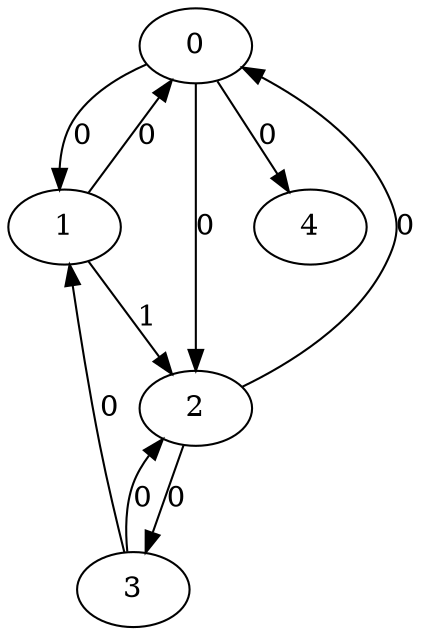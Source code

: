 // Source:2115 Canonical: -1 0 0 -1 0 0 -1 1 -1 -1 0 -1 -1 0 -1 -1 0 0 -1 -1 -1 -1 -1 -1 -1
digraph HRA_from_2115_graph_000 {
  0 -> 1 [label="0"];
  0 -> 2 [label="0"];
  1 -> 0 [label="0"];
  1 -> 2 [label="1"];
  2 -> 0 [label="0"];
  2 -> 3 [label="0"];
  3 -> 1 [label="0"];
  3 -> 2 [label="0"];
  0 -> 4 [label="0"];
}

// Source:2115 Canonical: -1 0 0 -1 0 0 -1 1 -1 -1 0 -1 -1 0 -1 -1 0 0 -1 -1 0 -1 -1 -1 -1
digraph HRA_from_2115_graph_001 {
  0 -> 1 [label="0"];
  0 -> 2 [label="0"];
  1 -> 0 [label="0"];
  1 -> 2 [label="1"];
  2 -> 0 [label="0"];
  2 -> 3 [label="0"];
  3 -> 1 [label="0"];
  3 -> 2 [label="0"];
  0 -> 4 [label="0"];
  4 -> 0 [label="0"];
}

// Source:2115 Canonical: -1 0 0 -1 -1 0 -1 1 -1 0 0 -1 -1 0 -1 -1 0 0 -1 -1 -1 -1 -1 -1 -1
digraph HRA_from_2115_graph_002 {
  0 -> 1 [label="0"];
  0 -> 2 [label="0"];
  1 -> 0 [label="0"];
  1 -> 2 [label="1"];
  2 -> 0 [label="0"];
  2 -> 3 [label="0"];
  3 -> 1 [label="0"];
  3 -> 2 [label="0"];
  1 -> 4 [label="0"];
}

// Source:2115 Canonical: -1 0 0 -1 0 0 -1 1 -1 0 0 -1 -1 0 -1 -1 0 0 -1 -1 -1 -1 -1 -1 -1
digraph HRA_from_2115_graph_003 {
  0 -> 1 [label="0"];
  0 -> 2 [label="0"];
  1 -> 0 [label="0"];
  1 -> 2 [label="1"];
  2 -> 0 [label="0"];
  2 -> 3 [label="0"];
  3 -> 1 [label="0"];
  3 -> 2 [label="0"];
  0 -> 4 [label="0"];
  1 -> 4 [label="0"];
}

// Source:2115 Canonical: -1 0 0 -1 -1 0 -1 1 -1 0 0 -1 -1 0 -1 -1 0 0 -1 -1 0 -1 -1 -1 -1
digraph HRA_from_2115_graph_004 {
  0 -> 1 [label="0"];
  0 -> 2 [label="0"];
  1 -> 0 [label="0"];
  1 -> 2 [label="1"];
  2 -> 0 [label="0"];
  2 -> 3 [label="0"];
  3 -> 1 [label="0"];
  3 -> 2 [label="0"];
  4 -> 0 [label="0"];
  1 -> 4 [label="0"];
}

// Source:2115 Canonical: -1 0 0 -1 0 0 -1 1 -1 0 0 -1 -1 0 -1 -1 0 0 -1 -1 0 -1 -1 -1 -1
digraph HRA_from_2115_graph_005 {
  0 -> 1 [label="0"];
  0 -> 2 [label="0"];
  1 -> 0 [label="0"];
  1 -> 2 [label="1"];
  2 -> 0 [label="0"];
  2 -> 3 [label="0"];
  3 -> 1 [label="0"];
  3 -> 2 [label="0"];
  0 -> 4 [label="0"];
  4 -> 0 [label="0"];
  1 -> 4 [label="0"];
}

// Source:2115 Canonical: -1 0 0 -1 0 0 -1 1 -1 -1 0 -1 -1 0 -1 -1 0 0 -1 -1 -1 0 -1 -1 -1
digraph HRA_from_2115_graph_006 {
  0 -> 1 [label="0"];
  0 -> 2 [label="0"];
  1 -> 0 [label="0"];
  1 -> 2 [label="1"];
  2 -> 0 [label="0"];
  2 -> 3 [label="0"];
  3 -> 1 [label="0"];
  3 -> 2 [label="0"];
  0 -> 4 [label="0"];
  4 -> 1 [label="0"];
}

// Source:2115 Canonical: -1 0 0 -1 0 0 -1 1 -1 -1 0 -1 -1 0 -1 -1 0 0 -1 -1 0 0 -1 -1 -1
digraph HRA_from_2115_graph_007 {
  0 -> 1 [label="0"];
  0 -> 2 [label="0"];
  1 -> 0 [label="0"];
  1 -> 2 [label="1"];
  2 -> 0 [label="0"];
  2 -> 3 [label="0"];
  3 -> 1 [label="0"];
  3 -> 2 [label="0"];
  0 -> 4 [label="0"];
  4 -> 0 [label="0"];
  4 -> 1 [label="0"];
}

// Source:2115 Canonical: -1 0 0 -1 -1 0 -1 1 -1 0 0 -1 -1 0 -1 -1 0 0 -1 -1 -1 0 -1 -1 -1
digraph HRA_from_2115_graph_008 {
  0 -> 1 [label="0"];
  0 -> 2 [label="0"];
  1 -> 0 [label="0"];
  1 -> 2 [label="1"];
  2 -> 0 [label="0"];
  2 -> 3 [label="0"];
  3 -> 1 [label="0"];
  3 -> 2 [label="0"];
  1 -> 4 [label="0"];
  4 -> 1 [label="0"];
}

// Source:2115 Canonical: -1 0 0 -1 0 0 -1 1 -1 0 0 -1 -1 0 -1 -1 0 0 -1 -1 -1 0 -1 -1 -1
digraph HRA_from_2115_graph_009 {
  0 -> 1 [label="0"];
  0 -> 2 [label="0"];
  1 -> 0 [label="0"];
  1 -> 2 [label="1"];
  2 -> 0 [label="0"];
  2 -> 3 [label="0"];
  3 -> 1 [label="0"];
  3 -> 2 [label="0"];
  0 -> 4 [label="0"];
  1 -> 4 [label="0"];
  4 -> 1 [label="0"];
}

// Source:2115 Canonical: -1 0 0 -1 -1 0 -1 1 -1 0 0 -1 -1 0 -1 -1 0 0 -1 -1 0 0 -1 -1 -1
digraph HRA_from_2115_graph_010 {
  0 -> 1 [label="0"];
  0 -> 2 [label="0"];
  1 -> 0 [label="0"];
  1 -> 2 [label="1"];
  2 -> 0 [label="0"];
  2 -> 3 [label="0"];
  3 -> 1 [label="0"];
  3 -> 2 [label="0"];
  4 -> 0 [label="0"];
  1 -> 4 [label="0"];
  4 -> 1 [label="0"];
}

// Source:2115 Canonical: -1 0 0 -1 0 0 -1 1 -1 0 0 -1 -1 0 -1 -1 0 0 -1 -1 0 0 -1 -1 -1
digraph HRA_from_2115_graph_011 {
  0 -> 1 [label="0"];
  0 -> 2 [label="0"];
  1 -> 0 [label="0"];
  1 -> 2 [label="1"];
  2 -> 0 [label="0"];
  2 -> 3 [label="0"];
  3 -> 1 [label="0"];
  3 -> 2 [label="0"];
  0 -> 4 [label="0"];
  4 -> 0 [label="0"];
  1 -> 4 [label="0"];
  4 -> 1 [label="0"];
}

// Source:2115 Canonical: -1 0 0 -1 -1 0 -1 1 -1 -1 0 -1 -1 0 0 -1 0 0 -1 -1 -1 -1 -1 -1 -1
digraph HRA_from_2115_graph_012 {
  0 -> 1 [label="0"];
  0 -> 2 [label="0"];
  1 -> 0 [label="0"];
  1 -> 2 [label="1"];
  2 -> 0 [label="0"];
  2 -> 3 [label="0"];
  3 -> 1 [label="0"];
  3 -> 2 [label="0"];
  2 -> 4 [label="0"];
}

// Source:2115 Canonical: -1 0 0 -1 0 0 -1 1 -1 -1 0 -1 -1 0 0 -1 0 0 -1 -1 -1 -1 -1 -1 -1
digraph HRA_from_2115_graph_013 {
  0 -> 1 [label="0"];
  0 -> 2 [label="0"];
  1 -> 0 [label="0"];
  1 -> 2 [label="1"];
  2 -> 0 [label="0"];
  2 -> 3 [label="0"];
  3 -> 1 [label="0"];
  3 -> 2 [label="0"];
  0 -> 4 [label="0"];
  2 -> 4 [label="0"];
}

// Source:2115 Canonical: -1 0 0 -1 -1 0 -1 1 -1 -1 0 -1 -1 0 0 -1 0 0 -1 -1 0 -1 -1 -1 -1
digraph HRA_from_2115_graph_014 {
  0 -> 1 [label="0"];
  0 -> 2 [label="0"];
  1 -> 0 [label="0"];
  1 -> 2 [label="1"];
  2 -> 0 [label="0"];
  2 -> 3 [label="0"];
  3 -> 1 [label="0"];
  3 -> 2 [label="0"];
  4 -> 0 [label="0"];
  2 -> 4 [label="0"];
}

// Source:2115 Canonical: -1 0 0 -1 0 0 -1 1 -1 -1 0 -1 -1 0 0 -1 0 0 -1 -1 0 -1 -1 -1 -1
digraph HRA_from_2115_graph_015 {
  0 -> 1 [label="0"];
  0 -> 2 [label="0"];
  1 -> 0 [label="0"];
  1 -> 2 [label="1"];
  2 -> 0 [label="0"];
  2 -> 3 [label="0"];
  3 -> 1 [label="0"];
  3 -> 2 [label="0"];
  0 -> 4 [label="0"];
  4 -> 0 [label="0"];
  2 -> 4 [label="0"];
}

// Source:2115 Canonical: -1 0 0 -1 -1 0 -1 1 -1 0 0 -1 -1 0 0 -1 0 0 -1 -1 -1 -1 -1 -1 -1
digraph HRA_from_2115_graph_016 {
  0 -> 1 [label="0"];
  0 -> 2 [label="0"];
  1 -> 0 [label="0"];
  1 -> 2 [label="1"];
  2 -> 0 [label="0"];
  2 -> 3 [label="0"];
  3 -> 1 [label="0"];
  3 -> 2 [label="0"];
  1 -> 4 [label="0"];
  2 -> 4 [label="0"];
}

// Source:2115 Canonical: -1 0 0 -1 0 0 -1 1 -1 0 0 -1 -1 0 0 -1 0 0 -1 -1 -1 -1 -1 -1 -1
digraph HRA_from_2115_graph_017 {
  0 -> 1 [label="0"];
  0 -> 2 [label="0"];
  1 -> 0 [label="0"];
  1 -> 2 [label="1"];
  2 -> 0 [label="0"];
  2 -> 3 [label="0"];
  3 -> 1 [label="0"];
  3 -> 2 [label="0"];
  0 -> 4 [label="0"];
  1 -> 4 [label="0"];
  2 -> 4 [label="0"];
}

// Source:2115 Canonical: -1 0 0 -1 -1 0 -1 1 -1 0 0 -1 -1 0 0 -1 0 0 -1 -1 0 -1 -1 -1 -1
digraph HRA_from_2115_graph_018 {
  0 -> 1 [label="0"];
  0 -> 2 [label="0"];
  1 -> 0 [label="0"];
  1 -> 2 [label="1"];
  2 -> 0 [label="0"];
  2 -> 3 [label="0"];
  3 -> 1 [label="0"];
  3 -> 2 [label="0"];
  4 -> 0 [label="0"];
  1 -> 4 [label="0"];
  2 -> 4 [label="0"];
}

// Source:2115 Canonical: -1 0 0 -1 0 0 -1 1 -1 0 0 -1 -1 0 0 -1 0 0 -1 -1 0 -1 -1 -1 -1
digraph HRA_from_2115_graph_019 {
  0 -> 1 [label="0"];
  0 -> 2 [label="0"];
  1 -> 0 [label="0"];
  1 -> 2 [label="1"];
  2 -> 0 [label="0"];
  2 -> 3 [label="0"];
  3 -> 1 [label="0"];
  3 -> 2 [label="0"];
  0 -> 4 [label="0"];
  4 -> 0 [label="0"];
  1 -> 4 [label="0"];
  2 -> 4 [label="0"];
}

// Source:2115 Canonical: -1 0 0 -1 -1 0 -1 1 -1 -1 0 -1 -1 0 0 -1 0 0 -1 -1 -1 0 -1 -1 -1
digraph HRA_from_2115_graph_020 {
  0 -> 1 [label="0"];
  0 -> 2 [label="0"];
  1 -> 0 [label="0"];
  1 -> 2 [label="1"];
  2 -> 0 [label="0"];
  2 -> 3 [label="0"];
  3 -> 1 [label="0"];
  3 -> 2 [label="0"];
  4 -> 1 [label="0"];
  2 -> 4 [label="0"];
}

// Source:2115 Canonical: -1 0 0 -1 0 0 -1 1 -1 -1 0 -1 -1 0 0 -1 0 0 -1 -1 -1 0 -1 -1 -1
digraph HRA_from_2115_graph_021 {
  0 -> 1 [label="0"];
  0 -> 2 [label="0"];
  1 -> 0 [label="0"];
  1 -> 2 [label="1"];
  2 -> 0 [label="0"];
  2 -> 3 [label="0"];
  3 -> 1 [label="0"];
  3 -> 2 [label="0"];
  0 -> 4 [label="0"];
  4 -> 1 [label="0"];
  2 -> 4 [label="0"];
}

// Source:2115 Canonical: -1 0 0 -1 -1 0 -1 1 -1 -1 0 -1 -1 0 0 -1 0 0 -1 -1 0 0 -1 -1 -1
digraph HRA_from_2115_graph_022 {
  0 -> 1 [label="0"];
  0 -> 2 [label="0"];
  1 -> 0 [label="0"];
  1 -> 2 [label="1"];
  2 -> 0 [label="0"];
  2 -> 3 [label="0"];
  3 -> 1 [label="0"];
  3 -> 2 [label="0"];
  4 -> 0 [label="0"];
  4 -> 1 [label="0"];
  2 -> 4 [label="0"];
}

// Source:2115 Canonical: -1 0 0 -1 0 0 -1 1 -1 -1 0 -1 -1 0 0 -1 0 0 -1 -1 0 0 -1 -1 -1
digraph HRA_from_2115_graph_023 {
  0 -> 1 [label="0"];
  0 -> 2 [label="0"];
  1 -> 0 [label="0"];
  1 -> 2 [label="1"];
  2 -> 0 [label="0"];
  2 -> 3 [label="0"];
  3 -> 1 [label="0"];
  3 -> 2 [label="0"];
  0 -> 4 [label="0"];
  4 -> 0 [label="0"];
  4 -> 1 [label="0"];
  2 -> 4 [label="0"];
}

// Source:2115 Canonical: -1 0 0 -1 -1 0 -1 1 -1 0 0 -1 -1 0 0 -1 0 0 -1 -1 -1 0 -1 -1 -1
digraph HRA_from_2115_graph_024 {
  0 -> 1 [label="0"];
  0 -> 2 [label="0"];
  1 -> 0 [label="0"];
  1 -> 2 [label="1"];
  2 -> 0 [label="0"];
  2 -> 3 [label="0"];
  3 -> 1 [label="0"];
  3 -> 2 [label="0"];
  1 -> 4 [label="0"];
  4 -> 1 [label="0"];
  2 -> 4 [label="0"];
}

// Source:2115 Canonical: -1 0 0 -1 0 0 -1 1 -1 0 0 -1 -1 0 0 -1 0 0 -1 -1 -1 0 -1 -1 -1
digraph HRA_from_2115_graph_025 {
  0 -> 1 [label="0"];
  0 -> 2 [label="0"];
  1 -> 0 [label="0"];
  1 -> 2 [label="1"];
  2 -> 0 [label="0"];
  2 -> 3 [label="0"];
  3 -> 1 [label="0"];
  3 -> 2 [label="0"];
  0 -> 4 [label="0"];
  1 -> 4 [label="0"];
  4 -> 1 [label="0"];
  2 -> 4 [label="0"];
}

// Source:2115 Canonical: -1 0 0 -1 -1 0 -1 1 -1 0 0 -1 -1 0 0 -1 0 0 -1 -1 0 0 -1 -1 -1
digraph HRA_from_2115_graph_026 {
  0 -> 1 [label="0"];
  0 -> 2 [label="0"];
  1 -> 0 [label="0"];
  1 -> 2 [label="1"];
  2 -> 0 [label="0"];
  2 -> 3 [label="0"];
  3 -> 1 [label="0"];
  3 -> 2 [label="0"];
  4 -> 0 [label="0"];
  1 -> 4 [label="0"];
  4 -> 1 [label="0"];
  2 -> 4 [label="0"];
}

// Source:2115 Canonical: -1 0 0 -1 0 0 -1 1 -1 0 0 -1 -1 0 0 -1 0 0 -1 -1 0 0 -1 -1 -1
digraph HRA_from_2115_graph_027 {
  0 -> 1 [label="0"];
  0 -> 2 [label="0"];
  1 -> 0 [label="0"];
  1 -> 2 [label="1"];
  2 -> 0 [label="0"];
  2 -> 3 [label="0"];
  3 -> 1 [label="0"];
  3 -> 2 [label="0"];
  0 -> 4 [label="0"];
  4 -> 0 [label="0"];
  1 -> 4 [label="0"];
  4 -> 1 [label="0"];
  2 -> 4 [label="0"];
}

// Source:2115 Canonical: -1 0 0 -1 0 0 -1 1 -1 -1 0 -1 -1 0 -1 -1 0 0 -1 -1 -1 -1 0 -1 -1
digraph HRA_from_2115_graph_028 {
  0 -> 1 [label="0"];
  0 -> 2 [label="0"];
  1 -> 0 [label="0"];
  1 -> 2 [label="1"];
  2 -> 0 [label="0"];
  2 -> 3 [label="0"];
  3 -> 1 [label="0"];
  3 -> 2 [label="0"];
  0 -> 4 [label="0"];
  4 -> 2 [label="0"];
}

// Source:2115 Canonical: -1 0 0 -1 0 0 -1 1 -1 -1 0 -1 -1 0 -1 -1 0 0 -1 -1 0 -1 0 -1 -1
digraph HRA_from_2115_graph_029 {
  0 -> 1 [label="0"];
  0 -> 2 [label="0"];
  1 -> 0 [label="0"];
  1 -> 2 [label="1"];
  2 -> 0 [label="0"];
  2 -> 3 [label="0"];
  3 -> 1 [label="0"];
  3 -> 2 [label="0"];
  0 -> 4 [label="0"];
  4 -> 0 [label="0"];
  4 -> 2 [label="0"];
}

// Source:2115 Canonical: -1 0 0 -1 -1 0 -1 1 -1 0 0 -1 -1 0 -1 -1 0 0 -1 -1 -1 -1 0 -1 -1
digraph HRA_from_2115_graph_030 {
  0 -> 1 [label="0"];
  0 -> 2 [label="0"];
  1 -> 0 [label="0"];
  1 -> 2 [label="1"];
  2 -> 0 [label="0"];
  2 -> 3 [label="0"];
  3 -> 1 [label="0"];
  3 -> 2 [label="0"];
  1 -> 4 [label="0"];
  4 -> 2 [label="0"];
}

// Source:2115 Canonical: -1 0 0 -1 0 0 -1 1 -1 0 0 -1 -1 0 -1 -1 0 0 -1 -1 -1 -1 0 -1 -1
digraph HRA_from_2115_graph_031 {
  0 -> 1 [label="0"];
  0 -> 2 [label="0"];
  1 -> 0 [label="0"];
  1 -> 2 [label="1"];
  2 -> 0 [label="0"];
  2 -> 3 [label="0"];
  3 -> 1 [label="0"];
  3 -> 2 [label="0"];
  0 -> 4 [label="0"];
  1 -> 4 [label="0"];
  4 -> 2 [label="0"];
}

// Source:2115 Canonical: -1 0 0 -1 -1 0 -1 1 -1 0 0 -1 -1 0 -1 -1 0 0 -1 -1 0 -1 0 -1 -1
digraph HRA_from_2115_graph_032 {
  0 -> 1 [label="0"];
  0 -> 2 [label="0"];
  1 -> 0 [label="0"];
  1 -> 2 [label="1"];
  2 -> 0 [label="0"];
  2 -> 3 [label="0"];
  3 -> 1 [label="0"];
  3 -> 2 [label="0"];
  4 -> 0 [label="0"];
  1 -> 4 [label="0"];
  4 -> 2 [label="0"];
}

// Source:2115 Canonical: -1 0 0 -1 0 0 -1 1 -1 0 0 -1 -1 0 -1 -1 0 0 -1 -1 0 -1 0 -1 -1
digraph HRA_from_2115_graph_033 {
  0 -> 1 [label="0"];
  0 -> 2 [label="0"];
  1 -> 0 [label="0"];
  1 -> 2 [label="1"];
  2 -> 0 [label="0"];
  2 -> 3 [label="0"];
  3 -> 1 [label="0"];
  3 -> 2 [label="0"];
  0 -> 4 [label="0"];
  4 -> 0 [label="0"];
  1 -> 4 [label="0"];
  4 -> 2 [label="0"];
}

// Source:2115 Canonical: -1 0 0 -1 0 0 -1 1 -1 -1 0 -1 -1 0 -1 -1 0 0 -1 -1 -1 0 0 -1 -1
digraph HRA_from_2115_graph_034 {
  0 -> 1 [label="0"];
  0 -> 2 [label="0"];
  1 -> 0 [label="0"];
  1 -> 2 [label="1"];
  2 -> 0 [label="0"];
  2 -> 3 [label="0"];
  3 -> 1 [label="0"];
  3 -> 2 [label="0"];
  0 -> 4 [label="0"];
  4 -> 1 [label="0"];
  4 -> 2 [label="0"];
}

// Source:2115 Canonical: -1 0 0 -1 0 0 -1 1 -1 -1 0 -1 -1 0 -1 -1 0 0 -1 -1 0 0 0 -1 -1
digraph HRA_from_2115_graph_035 {
  0 -> 1 [label="0"];
  0 -> 2 [label="0"];
  1 -> 0 [label="0"];
  1 -> 2 [label="1"];
  2 -> 0 [label="0"];
  2 -> 3 [label="0"];
  3 -> 1 [label="0"];
  3 -> 2 [label="0"];
  0 -> 4 [label="0"];
  4 -> 0 [label="0"];
  4 -> 1 [label="0"];
  4 -> 2 [label="0"];
}

// Source:2115 Canonical: -1 0 0 -1 -1 0 -1 1 -1 0 0 -1 -1 0 -1 -1 0 0 -1 -1 -1 0 0 -1 -1
digraph HRA_from_2115_graph_036 {
  0 -> 1 [label="0"];
  0 -> 2 [label="0"];
  1 -> 0 [label="0"];
  1 -> 2 [label="1"];
  2 -> 0 [label="0"];
  2 -> 3 [label="0"];
  3 -> 1 [label="0"];
  3 -> 2 [label="0"];
  1 -> 4 [label="0"];
  4 -> 1 [label="0"];
  4 -> 2 [label="0"];
}

// Source:2115 Canonical: -1 0 0 -1 0 0 -1 1 -1 0 0 -1 -1 0 -1 -1 0 0 -1 -1 -1 0 0 -1 -1
digraph HRA_from_2115_graph_037 {
  0 -> 1 [label="0"];
  0 -> 2 [label="0"];
  1 -> 0 [label="0"];
  1 -> 2 [label="1"];
  2 -> 0 [label="0"];
  2 -> 3 [label="0"];
  3 -> 1 [label="0"];
  3 -> 2 [label="0"];
  0 -> 4 [label="0"];
  1 -> 4 [label="0"];
  4 -> 1 [label="0"];
  4 -> 2 [label="0"];
}

// Source:2115 Canonical: -1 0 0 -1 -1 0 -1 1 -1 0 0 -1 -1 0 -1 -1 0 0 -1 -1 0 0 0 -1 -1
digraph HRA_from_2115_graph_038 {
  0 -> 1 [label="0"];
  0 -> 2 [label="0"];
  1 -> 0 [label="0"];
  1 -> 2 [label="1"];
  2 -> 0 [label="0"];
  2 -> 3 [label="0"];
  3 -> 1 [label="0"];
  3 -> 2 [label="0"];
  4 -> 0 [label="0"];
  1 -> 4 [label="0"];
  4 -> 1 [label="0"];
  4 -> 2 [label="0"];
}

// Source:2115 Canonical: -1 0 0 -1 0 0 -1 1 -1 0 0 -1 -1 0 -1 -1 0 0 -1 -1 0 0 0 -1 -1
digraph HRA_from_2115_graph_039 {
  0 -> 1 [label="0"];
  0 -> 2 [label="0"];
  1 -> 0 [label="0"];
  1 -> 2 [label="1"];
  2 -> 0 [label="0"];
  2 -> 3 [label="0"];
  3 -> 1 [label="0"];
  3 -> 2 [label="0"];
  0 -> 4 [label="0"];
  4 -> 0 [label="0"];
  1 -> 4 [label="0"];
  4 -> 1 [label="0"];
  4 -> 2 [label="0"];
}

// Source:2115 Canonical: -1 0 0 -1 -1 0 -1 1 -1 -1 0 -1 -1 0 0 -1 0 0 -1 -1 -1 -1 0 -1 -1
digraph HRA_from_2115_graph_040 {
  0 -> 1 [label="0"];
  0 -> 2 [label="0"];
  1 -> 0 [label="0"];
  1 -> 2 [label="1"];
  2 -> 0 [label="0"];
  2 -> 3 [label="0"];
  3 -> 1 [label="0"];
  3 -> 2 [label="0"];
  2 -> 4 [label="0"];
  4 -> 2 [label="0"];
}

// Source:2115 Canonical: -1 0 0 -1 0 0 -1 1 -1 -1 0 -1 -1 0 0 -1 0 0 -1 -1 -1 -1 0 -1 -1
digraph HRA_from_2115_graph_041 {
  0 -> 1 [label="0"];
  0 -> 2 [label="0"];
  1 -> 0 [label="0"];
  1 -> 2 [label="1"];
  2 -> 0 [label="0"];
  2 -> 3 [label="0"];
  3 -> 1 [label="0"];
  3 -> 2 [label="0"];
  0 -> 4 [label="0"];
  2 -> 4 [label="0"];
  4 -> 2 [label="0"];
}

// Source:2115 Canonical: -1 0 0 -1 -1 0 -1 1 -1 -1 0 -1 -1 0 0 -1 0 0 -1 -1 0 -1 0 -1 -1
digraph HRA_from_2115_graph_042 {
  0 -> 1 [label="0"];
  0 -> 2 [label="0"];
  1 -> 0 [label="0"];
  1 -> 2 [label="1"];
  2 -> 0 [label="0"];
  2 -> 3 [label="0"];
  3 -> 1 [label="0"];
  3 -> 2 [label="0"];
  4 -> 0 [label="0"];
  2 -> 4 [label="0"];
  4 -> 2 [label="0"];
}

// Source:2115 Canonical: -1 0 0 -1 0 0 -1 1 -1 -1 0 -1 -1 0 0 -1 0 0 -1 -1 0 -1 0 -1 -1
digraph HRA_from_2115_graph_043 {
  0 -> 1 [label="0"];
  0 -> 2 [label="0"];
  1 -> 0 [label="0"];
  1 -> 2 [label="1"];
  2 -> 0 [label="0"];
  2 -> 3 [label="0"];
  3 -> 1 [label="0"];
  3 -> 2 [label="0"];
  0 -> 4 [label="0"];
  4 -> 0 [label="0"];
  2 -> 4 [label="0"];
  4 -> 2 [label="0"];
}

// Source:2115 Canonical: -1 0 0 -1 -1 0 -1 1 -1 0 0 -1 -1 0 0 -1 0 0 -1 -1 -1 -1 0 -1 -1
digraph HRA_from_2115_graph_044 {
  0 -> 1 [label="0"];
  0 -> 2 [label="0"];
  1 -> 0 [label="0"];
  1 -> 2 [label="1"];
  2 -> 0 [label="0"];
  2 -> 3 [label="0"];
  3 -> 1 [label="0"];
  3 -> 2 [label="0"];
  1 -> 4 [label="0"];
  2 -> 4 [label="0"];
  4 -> 2 [label="0"];
}

// Source:2115 Canonical: -1 0 0 -1 0 0 -1 1 -1 0 0 -1 -1 0 0 -1 0 0 -1 -1 -1 -1 0 -1 -1
digraph HRA_from_2115_graph_045 {
  0 -> 1 [label="0"];
  0 -> 2 [label="0"];
  1 -> 0 [label="0"];
  1 -> 2 [label="1"];
  2 -> 0 [label="0"];
  2 -> 3 [label="0"];
  3 -> 1 [label="0"];
  3 -> 2 [label="0"];
  0 -> 4 [label="0"];
  1 -> 4 [label="0"];
  2 -> 4 [label="0"];
  4 -> 2 [label="0"];
}

// Source:2115 Canonical: -1 0 0 -1 -1 0 -1 1 -1 0 0 -1 -1 0 0 -1 0 0 -1 -1 0 -1 0 -1 -1
digraph HRA_from_2115_graph_046 {
  0 -> 1 [label="0"];
  0 -> 2 [label="0"];
  1 -> 0 [label="0"];
  1 -> 2 [label="1"];
  2 -> 0 [label="0"];
  2 -> 3 [label="0"];
  3 -> 1 [label="0"];
  3 -> 2 [label="0"];
  4 -> 0 [label="0"];
  1 -> 4 [label="0"];
  2 -> 4 [label="0"];
  4 -> 2 [label="0"];
}

// Source:2115 Canonical: -1 0 0 -1 0 0 -1 1 -1 0 0 -1 -1 0 0 -1 0 0 -1 -1 0 -1 0 -1 -1
digraph HRA_from_2115_graph_047 {
  0 -> 1 [label="0"];
  0 -> 2 [label="0"];
  1 -> 0 [label="0"];
  1 -> 2 [label="1"];
  2 -> 0 [label="0"];
  2 -> 3 [label="0"];
  3 -> 1 [label="0"];
  3 -> 2 [label="0"];
  0 -> 4 [label="0"];
  4 -> 0 [label="0"];
  1 -> 4 [label="0"];
  2 -> 4 [label="0"];
  4 -> 2 [label="0"];
}

// Source:2115 Canonical: -1 0 0 -1 -1 0 -1 1 -1 -1 0 -1 -1 0 0 -1 0 0 -1 -1 -1 0 0 -1 -1
digraph HRA_from_2115_graph_048 {
  0 -> 1 [label="0"];
  0 -> 2 [label="0"];
  1 -> 0 [label="0"];
  1 -> 2 [label="1"];
  2 -> 0 [label="0"];
  2 -> 3 [label="0"];
  3 -> 1 [label="0"];
  3 -> 2 [label="0"];
  4 -> 1 [label="0"];
  2 -> 4 [label="0"];
  4 -> 2 [label="0"];
}

// Source:2115 Canonical: -1 0 0 -1 0 0 -1 1 -1 -1 0 -1 -1 0 0 -1 0 0 -1 -1 -1 0 0 -1 -1
digraph HRA_from_2115_graph_049 {
  0 -> 1 [label="0"];
  0 -> 2 [label="0"];
  1 -> 0 [label="0"];
  1 -> 2 [label="1"];
  2 -> 0 [label="0"];
  2 -> 3 [label="0"];
  3 -> 1 [label="0"];
  3 -> 2 [label="0"];
  0 -> 4 [label="0"];
  4 -> 1 [label="0"];
  2 -> 4 [label="0"];
  4 -> 2 [label="0"];
}

// Source:2115 Canonical: -1 0 0 -1 -1 0 -1 1 -1 -1 0 -1 -1 0 0 -1 0 0 -1 -1 0 0 0 -1 -1
digraph HRA_from_2115_graph_050 {
  0 -> 1 [label="0"];
  0 -> 2 [label="0"];
  1 -> 0 [label="0"];
  1 -> 2 [label="1"];
  2 -> 0 [label="0"];
  2 -> 3 [label="0"];
  3 -> 1 [label="0"];
  3 -> 2 [label="0"];
  4 -> 0 [label="0"];
  4 -> 1 [label="0"];
  2 -> 4 [label="0"];
  4 -> 2 [label="0"];
}

// Source:2115 Canonical: -1 0 0 -1 0 0 -1 1 -1 -1 0 -1 -1 0 0 -1 0 0 -1 -1 0 0 0 -1 -1
digraph HRA_from_2115_graph_051 {
  0 -> 1 [label="0"];
  0 -> 2 [label="0"];
  1 -> 0 [label="0"];
  1 -> 2 [label="1"];
  2 -> 0 [label="0"];
  2 -> 3 [label="0"];
  3 -> 1 [label="0"];
  3 -> 2 [label="0"];
  0 -> 4 [label="0"];
  4 -> 0 [label="0"];
  4 -> 1 [label="0"];
  2 -> 4 [label="0"];
  4 -> 2 [label="0"];
}

// Source:2115 Canonical: -1 0 0 -1 -1 0 -1 1 -1 0 0 -1 -1 0 0 -1 0 0 -1 -1 -1 0 0 -1 -1
digraph HRA_from_2115_graph_052 {
  0 -> 1 [label="0"];
  0 -> 2 [label="0"];
  1 -> 0 [label="0"];
  1 -> 2 [label="1"];
  2 -> 0 [label="0"];
  2 -> 3 [label="0"];
  3 -> 1 [label="0"];
  3 -> 2 [label="0"];
  1 -> 4 [label="0"];
  4 -> 1 [label="0"];
  2 -> 4 [label="0"];
  4 -> 2 [label="0"];
}

// Source:2115 Canonical: -1 0 0 -1 0 0 -1 1 -1 0 0 -1 -1 0 0 -1 0 0 -1 -1 -1 0 0 -1 -1
digraph HRA_from_2115_graph_053 {
  0 -> 1 [label="0"];
  0 -> 2 [label="0"];
  1 -> 0 [label="0"];
  1 -> 2 [label="1"];
  2 -> 0 [label="0"];
  2 -> 3 [label="0"];
  3 -> 1 [label="0"];
  3 -> 2 [label="0"];
  0 -> 4 [label="0"];
  1 -> 4 [label="0"];
  4 -> 1 [label="0"];
  2 -> 4 [label="0"];
  4 -> 2 [label="0"];
}

// Source:2115 Canonical: -1 0 0 -1 -1 0 -1 1 -1 0 0 -1 -1 0 0 -1 0 0 -1 -1 0 0 0 -1 -1
digraph HRA_from_2115_graph_054 {
  0 -> 1 [label="0"];
  0 -> 2 [label="0"];
  1 -> 0 [label="0"];
  1 -> 2 [label="1"];
  2 -> 0 [label="0"];
  2 -> 3 [label="0"];
  3 -> 1 [label="0"];
  3 -> 2 [label="0"];
  4 -> 0 [label="0"];
  1 -> 4 [label="0"];
  4 -> 1 [label="0"];
  2 -> 4 [label="0"];
  4 -> 2 [label="0"];
}

// Source:2115 Canonical: -1 0 0 -1 0 0 -1 1 -1 0 0 -1 -1 0 0 -1 0 0 -1 -1 0 0 0 -1 -1
digraph HRA_from_2115_graph_055 {
  0 -> 1 [label="0"];
  0 -> 2 [label="0"];
  1 -> 0 [label="0"];
  1 -> 2 [label="1"];
  2 -> 0 [label="0"];
  2 -> 3 [label="0"];
  3 -> 1 [label="0"];
  3 -> 2 [label="0"];
  0 -> 4 [label="0"];
  4 -> 0 [label="0"];
  1 -> 4 [label="0"];
  4 -> 1 [label="0"];
  2 -> 4 [label="0"];
  4 -> 2 [label="0"];
}

// Source:2115 Canonical: -1 0 0 -1 -1 0 -1 1 -1 -1 0 -1 -1 0 -1 -1 0 0 -1 0 -1 -1 -1 -1 -1
digraph HRA_from_2115_graph_056 {
  0 -> 1 [label="0"];
  0 -> 2 [label="0"];
  1 -> 0 [label="0"];
  1 -> 2 [label="1"];
  2 -> 0 [label="0"];
  2 -> 3 [label="0"];
  3 -> 1 [label="0"];
  3 -> 2 [label="0"];
  3 -> 4 [label="0"];
}

// Source:2115 Canonical: -1 0 0 -1 0 0 -1 1 -1 -1 0 -1 -1 0 -1 -1 0 0 -1 0 -1 -1 -1 -1 -1
digraph HRA_from_2115_graph_057 {
  0 -> 1 [label="0"];
  0 -> 2 [label="0"];
  1 -> 0 [label="0"];
  1 -> 2 [label="1"];
  2 -> 0 [label="0"];
  2 -> 3 [label="0"];
  3 -> 1 [label="0"];
  3 -> 2 [label="0"];
  0 -> 4 [label="0"];
  3 -> 4 [label="0"];
}

// Source:2115 Canonical: -1 0 0 -1 -1 0 -1 1 -1 -1 0 -1 -1 0 -1 -1 0 0 -1 0 0 -1 -1 -1 -1
digraph HRA_from_2115_graph_058 {
  0 -> 1 [label="0"];
  0 -> 2 [label="0"];
  1 -> 0 [label="0"];
  1 -> 2 [label="1"];
  2 -> 0 [label="0"];
  2 -> 3 [label="0"];
  3 -> 1 [label="0"];
  3 -> 2 [label="0"];
  4 -> 0 [label="0"];
  3 -> 4 [label="0"];
}

// Source:2115 Canonical: -1 0 0 -1 0 0 -1 1 -1 -1 0 -1 -1 0 -1 -1 0 0 -1 0 0 -1 -1 -1 -1
digraph HRA_from_2115_graph_059 {
  0 -> 1 [label="0"];
  0 -> 2 [label="0"];
  1 -> 0 [label="0"];
  1 -> 2 [label="1"];
  2 -> 0 [label="0"];
  2 -> 3 [label="0"];
  3 -> 1 [label="0"];
  3 -> 2 [label="0"];
  0 -> 4 [label="0"];
  4 -> 0 [label="0"];
  3 -> 4 [label="0"];
}

// Source:2115 Canonical: -1 0 0 -1 -1 0 -1 1 -1 0 0 -1 -1 0 -1 -1 0 0 -1 0 -1 -1 -1 -1 -1
digraph HRA_from_2115_graph_060 {
  0 -> 1 [label="0"];
  0 -> 2 [label="0"];
  1 -> 0 [label="0"];
  1 -> 2 [label="1"];
  2 -> 0 [label="0"];
  2 -> 3 [label="0"];
  3 -> 1 [label="0"];
  3 -> 2 [label="0"];
  1 -> 4 [label="0"];
  3 -> 4 [label="0"];
}

// Source:2115 Canonical: -1 0 0 -1 0 0 -1 1 -1 0 0 -1 -1 0 -1 -1 0 0 -1 0 -1 -1 -1 -1 -1
digraph HRA_from_2115_graph_061 {
  0 -> 1 [label="0"];
  0 -> 2 [label="0"];
  1 -> 0 [label="0"];
  1 -> 2 [label="1"];
  2 -> 0 [label="0"];
  2 -> 3 [label="0"];
  3 -> 1 [label="0"];
  3 -> 2 [label="0"];
  0 -> 4 [label="0"];
  1 -> 4 [label="0"];
  3 -> 4 [label="0"];
}

// Source:2115 Canonical: -1 0 0 -1 -1 0 -1 1 -1 0 0 -1 -1 0 -1 -1 0 0 -1 0 0 -1 -1 -1 -1
digraph HRA_from_2115_graph_062 {
  0 -> 1 [label="0"];
  0 -> 2 [label="0"];
  1 -> 0 [label="0"];
  1 -> 2 [label="1"];
  2 -> 0 [label="0"];
  2 -> 3 [label="0"];
  3 -> 1 [label="0"];
  3 -> 2 [label="0"];
  4 -> 0 [label="0"];
  1 -> 4 [label="0"];
  3 -> 4 [label="0"];
}

// Source:2115 Canonical: -1 0 0 -1 0 0 -1 1 -1 0 0 -1 -1 0 -1 -1 0 0 -1 0 0 -1 -1 -1 -1
digraph HRA_from_2115_graph_063 {
  0 -> 1 [label="0"];
  0 -> 2 [label="0"];
  1 -> 0 [label="0"];
  1 -> 2 [label="1"];
  2 -> 0 [label="0"];
  2 -> 3 [label="0"];
  3 -> 1 [label="0"];
  3 -> 2 [label="0"];
  0 -> 4 [label="0"];
  4 -> 0 [label="0"];
  1 -> 4 [label="0"];
  3 -> 4 [label="0"];
}

// Source:2115 Canonical: -1 0 0 -1 -1 0 -1 1 -1 -1 0 -1 -1 0 -1 -1 0 0 -1 0 -1 0 -1 -1 -1
digraph HRA_from_2115_graph_064 {
  0 -> 1 [label="0"];
  0 -> 2 [label="0"];
  1 -> 0 [label="0"];
  1 -> 2 [label="1"];
  2 -> 0 [label="0"];
  2 -> 3 [label="0"];
  3 -> 1 [label="0"];
  3 -> 2 [label="0"];
  4 -> 1 [label="0"];
  3 -> 4 [label="0"];
}

// Source:2115 Canonical: -1 0 0 -1 0 0 -1 1 -1 -1 0 -1 -1 0 -1 -1 0 0 -1 0 -1 0 -1 -1 -1
digraph HRA_from_2115_graph_065 {
  0 -> 1 [label="0"];
  0 -> 2 [label="0"];
  1 -> 0 [label="0"];
  1 -> 2 [label="1"];
  2 -> 0 [label="0"];
  2 -> 3 [label="0"];
  3 -> 1 [label="0"];
  3 -> 2 [label="0"];
  0 -> 4 [label="0"];
  4 -> 1 [label="0"];
  3 -> 4 [label="0"];
}

// Source:2115 Canonical: -1 0 0 -1 -1 0 -1 1 -1 -1 0 -1 -1 0 -1 -1 0 0 -1 0 0 0 -1 -1 -1
digraph HRA_from_2115_graph_066 {
  0 -> 1 [label="0"];
  0 -> 2 [label="0"];
  1 -> 0 [label="0"];
  1 -> 2 [label="1"];
  2 -> 0 [label="0"];
  2 -> 3 [label="0"];
  3 -> 1 [label="0"];
  3 -> 2 [label="0"];
  4 -> 0 [label="0"];
  4 -> 1 [label="0"];
  3 -> 4 [label="0"];
}

// Source:2115 Canonical: -1 0 0 -1 0 0 -1 1 -1 -1 0 -1 -1 0 -1 -1 0 0 -1 0 0 0 -1 -1 -1
digraph HRA_from_2115_graph_067 {
  0 -> 1 [label="0"];
  0 -> 2 [label="0"];
  1 -> 0 [label="0"];
  1 -> 2 [label="1"];
  2 -> 0 [label="0"];
  2 -> 3 [label="0"];
  3 -> 1 [label="0"];
  3 -> 2 [label="0"];
  0 -> 4 [label="0"];
  4 -> 0 [label="0"];
  4 -> 1 [label="0"];
  3 -> 4 [label="0"];
}

// Source:2115 Canonical: -1 0 0 -1 -1 0 -1 1 -1 0 0 -1 -1 0 -1 -1 0 0 -1 0 -1 0 -1 -1 -1
digraph HRA_from_2115_graph_068 {
  0 -> 1 [label="0"];
  0 -> 2 [label="0"];
  1 -> 0 [label="0"];
  1 -> 2 [label="1"];
  2 -> 0 [label="0"];
  2 -> 3 [label="0"];
  3 -> 1 [label="0"];
  3 -> 2 [label="0"];
  1 -> 4 [label="0"];
  4 -> 1 [label="0"];
  3 -> 4 [label="0"];
}

// Source:2115 Canonical: -1 0 0 -1 0 0 -1 1 -1 0 0 -1 -1 0 -1 -1 0 0 -1 0 -1 0 -1 -1 -1
digraph HRA_from_2115_graph_069 {
  0 -> 1 [label="0"];
  0 -> 2 [label="0"];
  1 -> 0 [label="0"];
  1 -> 2 [label="1"];
  2 -> 0 [label="0"];
  2 -> 3 [label="0"];
  3 -> 1 [label="0"];
  3 -> 2 [label="0"];
  0 -> 4 [label="0"];
  1 -> 4 [label="0"];
  4 -> 1 [label="0"];
  3 -> 4 [label="0"];
}

// Source:2115 Canonical: -1 0 0 -1 -1 0 -1 1 -1 0 0 -1 -1 0 -1 -1 0 0 -1 0 0 0 -1 -1 -1
digraph HRA_from_2115_graph_070 {
  0 -> 1 [label="0"];
  0 -> 2 [label="0"];
  1 -> 0 [label="0"];
  1 -> 2 [label="1"];
  2 -> 0 [label="0"];
  2 -> 3 [label="0"];
  3 -> 1 [label="0"];
  3 -> 2 [label="0"];
  4 -> 0 [label="0"];
  1 -> 4 [label="0"];
  4 -> 1 [label="0"];
  3 -> 4 [label="0"];
}

// Source:2115 Canonical: -1 0 0 -1 0 0 -1 1 -1 0 0 -1 -1 0 -1 -1 0 0 -1 0 0 0 -1 -1 -1
digraph HRA_from_2115_graph_071 {
  0 -> 1 [label="0"];
  0 -> 2 [label="0"];
  1 -> 0 [label="0"];
  1 -> 2 [label="1"];
  2 -> 0 [label="0"];
  2 -> 3 [label="0"];
  3 -> 1 [label="0"];
  3 -> 2 [label="0"];
  0 -> 4 [label="0"];
  4 -> 0 [label="0"];
  1 -> 4 [label="0"];
  4 -> 1 [label="0"];
  3 -> 4 [label="0"];
}

// Source:2115 Canonical: -1 0 0 -1 -1 0 -1 1 -1 -1 0 -1 -1 0 0 -1 0 0 -1 0 -1 -1 -1 -1 -1
digraph HRA_from_2115_graph_072 {
  0 -> 1 [label="0"];
  0 -> 2 [label="0"];
  1 -> 0 [label="0"];
  1 -> 2 [label="1"];
  2 -> 0 [label="0"];
  2 -> 3 [label="0"];
  3 -> 1 [label="0"];
  3 -> 2 [label="0"];
  2 -> 4 [label="0"];
  3 -> 4 [label="0"];
}

// Source:2115 Canonical: -1 0 0 -1 0 0 -1 1 -1 -1 0 -1 -1 0 0 -1 0 0 -1 0 -1 -1 -1 -1 -1
digraph HRA_from_2115_graph_073 {
  0 -> 1 [label="0"];
  0 -> 2 [label="0"];
  1 -> 0 [label="0"];
  1 -> 2 [label="1"];
  2 -> 0 [label="0"];
  2 -> 3 [label="0"];
  3 -> 1 [label="0"];
  3 -> 2 [label="0"];
  0 -> 4 [label="0"];
  2 -> 4 [label="0"];
  3 -> 4 [label="0"];
}

// Source:2115 Canonical: -1 0 0 -1 -1 0 -1 1 -1 -1 0 -1 -1 0 0 -1 0 0 -1 0 0 -1 -1 -1 -1
digraph HRA_from_2115_graph_074 {
  0 -> 1 [label="0"];
  0 -> 2 [label="0"];
  1 -> 0 [label="0"];
  1 -> 2 [label="1"];
  2 -> 0 [label="0"];
  2 -> 3 [label="0"];
  3 -> 1 [label="0"];
  3 -> 2 [label="0"];
  4 -> 0 [label="0"];
  2 -> 4 [label="0"];
  3 -> 4 [label="0"];
}

// Source:2115 Canonical: -1 0 0 -1 0 0 -1 1 -1 -1 0 -1 -1 0 0 -1 0 0 -1 0 0 -1 -1 -1 -1
digraph HRA_from_2115_graph_075 {
  0 -> 1 [label="0"];
  0 -> 2 [label="0"];
  1 -> 0 [label="0"];
  1 -> 2 [label="1"];
  2 -> 0 [label="0"];
  2 -> 3 [label="0"];
  3 -> 1 [label="0"];
  3 -> 2 [label="0"];
  0 -> 4 [label="0"];
  4 -> 0 [label="0"];
  2 -> 4 [label="0"];
  3 -> 4 [label="0"];
}

// Source:2115 Canonical: -1 0 0 -1 -1 0 -1 1 -1 0 0 -1 -1 0 0 -1 0 0 -1 0 -1 -1 -1 -1 -1
digraph HRA_from_2115_graph_076 {
  0 -> 1 [label="0"];
  0 -> 2 [label="0"];
  1 -> 0 [label="0"];
  1 -> 2 [label="1"];
  2 -> 0 [label="0"];
  2 -> 3 [label="0"];
  3 -> 1 [label="0"];
  3 -> 2 [label="0"];
  1 -> 4 [label="0"];
  2 -> 4 [label="0"];
  3 -> 4 [label="0"];
}

// Source:2115 Canonical: -1 0 0 -1 0 0 -1 1 -1 0 0 -1 -1 0 0 -1 0 0 -1 0 -1 -1 -1 -1 -1
digraph HRA_from_2115_graph_077 {
  0 -> 1 [label="0"];
  0 -> 2 [label="0"];
  1 -> 0 [label="0"];
  1 -> 2 [label="1"];
  2 -> 0 [label="0"];
  2 -> 3 [label="0"];
  3 -> 1 [label="0"];
  3 -> 2 [label="0"];
  0 -> 4 [label="0"];
  1 -> 4 [label="0"];
  2 -> 4 [label="0"];
  3 -> 4 [label="0"];
}

// Source:2115 Canonical: -1 0 0 -1 -1 0 -1 1 -1 0 0 -1 -1 0 0 -1 0 0 -1 0 0 -1 -1 -1 -1
digraph HRA_from_2115_graph_078 {
  0 -> 1 [label="0"];
  0 -> 2 [label="0"];
  1 -> 0 [label="0"];
  1 -> 2 [label="1"];
  2 -> 0 [label="0"];
  2 -> 3 [label="0"];
  3 -> 1 [label="0"];
  3 -> 2 [label="0"];
  4 -> 0 [label="0"];
  1 -> 4 [label="0"];
  2 -> 4 [label="0"];
  3 -> 4 [label="0"];
}

// Source:2115 Canonical: -1 0 0 -1 0 0 -1 1 -1 0 0 -1 -1 0 0 -1 0 0 -1 0 0 -1 -1 -1 -1
digraph HRA_from_2115_graph_079 {
  0 -> 1 [label="0"];
  0 -> 2 [label="0"];
  1 -> 0 [label="0"];
  1 -> 2 [label="1"];
  2 -> 0 [label="0"];
  2 -> 3 [label="0"];
  3 -> 1 [label="0"];
  3 -> 2 [label="0"];
  0 -> 4 [label="0"];
  4 -> 0 [label="0"];
  1 -> 4 [label="0"];
  2 -> 4 [label="0"];
  3 -> 4 [label="0"];
}

// Source:2115 Canonical: -1 0 0 -1 -1 0 -1 1 -1 -1 0 -1 -1 0 0 -1 0 0 -1 0 -1 0 -1 -1 -1
digraph HRA_from_2115_graph_080 {
  0 -> 1 [label="0"];
  0 -> 2 [label="0"];
  1 -> 0 [label="0"];
  1 -> 2 [label="1"];
  2 -> 0 [label="0"];
  2 -> 3 [label="0"];
  3 -> 1 [label="0"];
  3 -> 2 [label="0"];
  4 -> 1 [label="0"];
  2 -> 4 [label="0"];
  3 -> 4 [label="0"];
}

// Source:2115 Canonical: -1 0 0 -1 0 0 -1 1 -1 -1 0 -1 -1 0 0 -1 0 0 -1 0 -1 0 -1 -1 -1
digraph HRA_from_2115_graph_081 {
  0 -> 1 [label="0"];
  0 -> 2 [label="0"];
  1 -> 0 [label="0"];
  1 -> 2 [label="1"];
  2 -> 0 [label="0"];
  2 -> 3 [label="0"];
  3 -> 1 [label="0"];
  3 -> 2 [label="0"];
  0 -> 4 [label="0"];
  4 -> 1 [label="0"];
  2 -> 4 [label="0"];
  3 -> 4 [label="0"];
}

// Source:2115 Canonical: -1 0 0 -1 -1 0 -1 1 -1 -1 0 -1 -1 0 0 -1 0 0 -1 0 0 0 -1 -1 -1
digraph HRA_from_2115_graph_082 {
  0 -> 1 [label="0"];
  0 -> 2 [label="0"];
  1 -> 0 [label="0"];
  1 -> 2 [label="1"];
  2 -> 0 [label="0"];
  2 -> 3 [label="0"];
  3 -> 1 [label="0"];
  3 -> 2 [label="0"];
  4 -> 0 [label="0"];
  4 -> 1 [label="0"];
  2 -> 4 [label="0"];
  3 -> 4 [label="0"];
}

// Source:2115 Canonical: -1 0 0 -1 0 0 -1 1 -1 -1 0 -1 -1 0 0 -1 0 0 -1 0 0 0 -1 -1 -1
digraph HRA_from_2115_graph_083 {
  0 -> 1 [label="0"];
  0 -> 2 [label="0"];
  1 -> 0 [label="0"];
  1 -> 2 [label="1"];
  2 -> 0 [label="0"];
  2 -> 3 [label="0"];
  3 -> 1 [label="0"];
  3 -> 2 [label="0"];
  0 -> 4 [label="0"];
  4 -> 0 [label="0"];
  4 -> 1 [label="0"];
  2 -> 4 [label="0"];
  3 -> 4 [label="0"];
}

// Source:2115 Canonical: -1 0 0 -1 -1 0 -1 1 -1 0 0 -1 -1 0 0 -1 0 0 -1 0 -1 0 -1 -1 -1
digraph HRA_from_2115_graph_084 {
  0 -> 1 [label="0"];
  0 -> 2 [label="0"];
  1 -> 0 [label="0"];
  1 -> 2 [label="1"];
  2 -> 0 [label="0"];
  2 -> 3 [label="0"];
  3 -> 1 [label="0"];
  3 -> 2 [label="0"];
  1 -> 4 [label="0"];
  4 -> 1 [label="0"];
  2 -> 4 [label="0"];
  3 -> 4 [label="0"];
}

// Source:2115 Canonical: -1 0 0 -1 0 0 -1 1 -1 0 0 -1 -1 0 0 -1 0 0 -1 0 -1 0 -1 -1 -1
digraph HRA_from_2115_graph_085 {
  0 -> 1 [label="0"];
  0 -> 2 [label="0"];
  1 -> 0 [label="0"];
  1 -> 2 [label="1"];
  2 -> 0 [label="0"];
  2 -> 3 [label="0"];
  3 -> 1 [label="0"];
  3 -> 2 [label="0"];
  0 -> 4 [label="0"];
  1 -> 4 [label="0"];
  4 -> 1 [label="0"];
  2 -> 4 [label="0"];
  3 -> 4 [label="0"];
}

// Source:2115 Canonical: -1 0 0 -1 -1 0 -1 1 -1 0 0 -1 -1 0 0 -1 0 0 -1 0 0 0 -1 -1 -1
digraph HRA_from_2115_graph_086 {
  0 -> 1 [label="0"];
  0 -> 2 [label="0"];
  1 -> 0 [label="0"];
  1 -> 2 [label="1"];
  2 -> 0 [label="0"];
  2 -> 3 [label="0"];
  3 -> 1 [label="0"];
  3 -> 2 [label="0"];
  4 -> 0 [label="0"];
  1 -> 4 [label="0"];
  4 -> 1 [label="0"];
  2 -> 4 [label="0"];
  3 -> 4 [label="0"];
}

// Source:2115 Canonical: -1 0 0 -1 0 0 -1 1 -1 0 0 -1 -1 0 0 -1 0 0 -1 0 0 0 -1 -1 -1
digraph HRA_from_2115_graph_087 {
  0 -> 1 [label="0"];
  0 -> 2 [label="0"];
  1 -> 0 [label="0"];
  1 -> 2 [label="1"];
  2 -> 0 [label="0"];
  2 -> 3 [label="0"];
  3 -> 1 [label="0"];
  3 -> 2 [label="0"];
  0 -> 4 [label="0"];
  4 -> 0 [label="0"];
  1 -> 4 [label="0"];
  4 -> 1 [label="0"];
  2 -> 4 [label="0"];
  3 -> 4 [label="0"];
}

// Source:2115 Canonical: -1 0 0 -1 -1 0 -1 1 -1 -1 0 -1 -1 0 -1 -1 0 0 -1 0 -1 -1 0 -1 -1
digraph HRA_from_2115_graph_088 {
  0 -> 1 [label="0"];
  0 -> 2 [label="0"];
  1 -> 0 [label="0"];
  1 -> 2 [label="1"];
  2 -> 0 [label="0"];
  2 -> 3 [label="0"];
  3 -> 1 [label="0"];
  3 -> 2 [label="0"];
  4 -> 2 [label="0"];
  3 -> 4 [label="0"];
}

// Source:2115 Canonical: -1 0 0 -1 0 0 -1 1 -1 -1 0 -1 -1 0 -1 -1 0 0 -1 0 -1 -1 0 -1 -1
digraph HRA_from_2115_graph_089 {
  0 -> 1 [label="0"];
  0 -> 2 [label="0"];
  1 -> 0 [label="0"];
  1 -> 2 [label="1"];
  2 -> 0 [label="0"];
  2 -> 3 [label="0"];
  3 -> 1 [label="0"];
  3 -> 2 [label="0"];
  0 -> 4 [label="0"];
  4 -> 2 [label="0"];
  3 -> 4 [label="0"];
}

// Source:2115 Canonical: -1 0 0 -1 -1 0 -1 1 -1 -1 0 -1 -1 0 -1 -1 0 0 -1 0 0 -1 0 -1 -1
digraph HRA_from_2115_graph_090 {
  0 -> 1 [label="0"];
  0 -> 2 [label="0"];
  1 -> 0 [label="0"];
  1 -> 2 [label="1"];
  2 -> 0 [label="0"];
  2 -> 3 [label="0"];
  3 -> 1 [label="0"];
  3 -> 2 [label="0"];
  4 -> 0 [label="0"];
  4 -> 2 [label="0"];
  3 -> 4 [label="0"];
}

// Source:2115 Canonical: -1 0 0 -1 0 0 -1 1 -1 -1 0 -1 -1 0 -1 -1 0 0 -1 0 0 -1 0 -1 -1
digraph HRA_from_2115_graph_091 {
  0 -> 1 [label="0"];
  0 -> 2 [label="0"];
  1 -> 0 [label="0"];
  1 -> 2 [label="1"];
  2 -> 0 [label="0"];
  2 -> 3 [label="0"];
  3 -> 1 [label="0"];
  3 -> 2 [label="0"];
  0 -> 4 [label="0"];
  4 -> 0 [label="0"];
  4 -> 2 [label="0"];
  3 -> 4 [label="0"];
}

// Source:2115 Canonical: -1 0 0 -1 -1 0 -1 1 -1 0 0 -1 -1 0 -1 -1 0 0 -1 0 -1 -1 0 -1 -1
digraph HRA_from_2115_graph_092 {
  0 -> 1 [label="0"];
  0 -> 2 [label="0"];
  1 -> 0 [label="0"];
  1 -> 2 [label="1"];
  2 -> 0 [label="0"];
  2 -> 3 [label="0"];
  3 -> 1 [label="0"];
  3 -> 2 [label="0"];
  1 -> 4 [label="0"];
  4 -> 2 [label="0"];
  3 -> 4 [label="0"];
}

// Source:2115 Canonical: -1 0 0 -1 0 0 -1 1 -1 0 0 -1 -1 0 -1 -1 0 0 -1 0 -1 -1 0 -1 -1
digraph HRA_from_2115_graph_093 {
  0 -> 1 [label="0"];
  0 -> 2 [label="0"];
  1 -> 0 [label="0"];
  1 -> 2 [label="1"];
  2 -> 0 [label="0"];
  2 -> 3 [label="0"];
  3 -> 1 [label="0"];
  3 -> 2 [label="0"];
  0 -> 4 [label="0"];
  1 -> 4 [label="0"];
  4 -> 2 [label="0"];
  3 -> 4 [label="0"];
}

// Source:2115 Canonical: -1 0 0 -1 -1 0 -1 1 -1 0 0 -1 -1 0 -1 -1 0 0 -1 0 0 -1 0 -1 -1
digraph HRA_from_2115_graph_094 {
  0 -> 1 [label="0"];
  0 -> 2 [label="0"];
  1 -> 0 [label="0"];
  1 -> 2 [label="1"];
  2 -> 0 [label="0"];
  2 -> 3 [label="0"];
  3 -> 1 [label="0"];
  3 -> 2 [label="0"];
  4 -> 0 [label="0"];
  1 -> 4 [label="0"];
  4 -> 2 [label="0"];
  3 -> 4 [label="0"];
}

// Source:2115 Canonical: -1 0 0 -1 0 0 -1 1 -1 0 0 -1 -1 0 -1 -1 0 0 -1 0 0 -1 0 -1 -1
digraph HRA_from_2115_graph_095 {
  0 -> 1 [label="0"];
  0 -> 2 [label="0"];
  1 -> 0 [label="0"];
  1 -> 2 [label="1"];
  2 -> 0 [label="0"];
  2 -> 3 [label="0"];
  3 -> 1 [label="0"];
  3 -> 2 [label="0"];
  0 -> 4 [label="0"];
  4 -> 0 [label="0"];
  1 -> 4 [label="0"];
  4 -> 2 [label="0"];
  3 -> 4 [label="0"];
}

// Source:2115 Canonical: -1 0 0 -1 -1 0 -1 1 -1 -1 0 -1 -1 0 -1 -1 0 0 -1 0 -1 0 0 -1 -1
digraph HRA_from_2115_graph_096 {
  0 -> 1 [label="0"];
  0 -> 2 [label="0"];
  1 -> 0 [label="0"];
  1 -> 2 [label="1"];
  2 -> 0 [label="0"];
  2 -> 3 [label="0"];
  3 -> 1 [label="0"];
  3 -> 2 [label="0"];
  4 -> 1 [label="0"];
  4 -> 2 [label="0"];
  3 -> 4 [label="0"];
}

// Source:2115 Canonical: -1 0 0 -1 0 0 -1 1 -1 -1 0 -1 -1 0 -1 -1 0 0 -1 0 -1 0 0 -1 -1
digraph HRA_from_2115_graph_097 {
  0 -> 1 [label="0"];
  0 -> 2 [label="0"];
  1 -> 0 [label="0"];
  1 -> 2 [label="1"];
  2 -> 0 [label="0"];
  2 -> 3 [label="0"];
  3 -> 1 [label="0"];
  3 -> 2 [label="0"];
  0 -> 4 [label="0"];
  4 -> 1 [label="0"];
  4 -> 2 [label="0"];
  3 -> 4 [label="0"];
}

// Source:2115 Canonical: -1 0 0 -1 -1 0 -1 1 -1 -1 0 -1 -1 0 -1 -1 0 0 -1 0 0 0 0 -1 -1
digraph HRA_from_2115_graph_098 {
  0 -> 1 [label="0"];
  0 -> 2 [label="0"];
  1 -> 0 [label="0"];
  1 -> 2 [label="1"];
  2 -> 0 [label="0"];
  2 -> 3 [label="0"];
  3 -> 1 [label="0"];
  3 -> 2 [label="0"];
  4 -> 0 [label="0"];
  4 -> 1 [label="0"];
  4 -> 2 [label="0"];
  3 -> 4 [label="0"];
}

// Source:2115 Canonical: -1 0 0 -1 0 0 -1 1 -1 -1 0 -1 -1 0 -1 -1 0 0 -1 0 0 0 0 -1 -1
digraph HRA_from_2115_graph_099 {
  0 -> 1 [label="0"];
  0 -> 2 [label="0"];
  1 -> 0 [label="0"];
  1 -> 2 [label="1"];
  2 -> 0 [label="0"];
  2 -> 3 [label="0"];
  3 -> 1 [label="0"];
  3 -> 2 [label="0"];
  0 -> 4 [label="0"];
  4 -> 0 [label="0"];
  4 -> 1 [label="0"];
  4 -> 2 [label="0"];
  3 -> 4 [label="0"];
}

// Source:2115 Canonical: -1 0 0 -1 -1 0 -1 1 -1 0 0 -1 -1 0 -1 -1 0 0 -1 0 -1 0 0 -1 -1
digraph HRA_from_2115_graph_100 {
  0 -> 1 [label="0"];
  0 -> 2 [label="0"];
  1 -> 0 [label="0"];
  1 -> 2 [label="1"];
  2 -> 0 [label="0"];
  2 -> 3 [label="0"];
  3 -> 1 [label="0"];
  3 -> 2 [label="0"];
  1 -> 4 [label="0"];
  4 -> 1 [label="0"];
  4 -> 2 [label="0"];
  3 -> 4 [label="0"];
}

// Source:2115 Canonical: -1 0 0 -1 0 0 -1 1 -1 0 0 -1 -1 0 -1 -1 0 0 -1 0 -1 0 0 -1 -1
digraph HRA_from_2115_graph_101 {
  0 -> 1 [label="0"];
  0 -> 2 [label="0"];
  1 -> 0 [label="0"];
  1 -> 2 [label="1"];
  2 -> 0 [label="0"];
  2 -> 3 [label="0"];
  3 -> 1 [label="0"];
  3 -> 2 [label="0"];
  0 -> 4 [label="0"];
  1 -> 4 [label="0"];
  4 -> 1 [label="0"];
  4 -> 2 [label="0"];
  3 -> 4 [label="0"];
}

// Source:2115 Canonical: -1 0 0 -1 -1 0 -1 1 -1 0 0 -1 -1 0 -1 -1 0 0 -1 0 0 0 0 -1 -1
digraph HRA_from_2115_graph_102 {
  0 -> 1 [label="0"];
  0 -> 2 [label="0"];
  1 -> 0 [label="0"];
  1 -> 2 [label="1"];
  2 -> 0 [label="0"];
  2 -> 3 [label="0"];
  3 -> 1 [label="0"];
  3 -> 2 [label="0"];
  4 -> 0 [label="0"];
  1 -> 4 [label="0"];
  4 -> 1 [label="0"];
  4 -> 2 [label="0"];
  3 -> 4 [label="0"];
}

// Source:2115 Canonical: -1 0 0 -1 0 0 -1 1 -1 0 0 -1 -1 0 -1 -1 0 0 -1 0 0 0 0 -1 -1
digraph HRA_from_2115_graph_103 {
  0 -> 1 [label="0"];
  0 -> 2 [label="0"];
  1 -> 0 [label="0"];
  1 -> 2 [label="1"];
  2 -> 0 [label="0"];
  2 -> 3 [label="0"];
  3 -> 1 [label="0"];
  3 -> 2 [label="0"];
  0 -> 4 [label="0"];
  4 -> 0 [label="0"];
  1 -> 4 [label="0"];
  4 -> 1 [label="0"];
  4 -> 2 [label="0"];
  3 -> 4 [label="0"];
}

// Source:2115 Canonical: -1 0 0 -1 -1 0 -1 1 -1 -1 0 -1 -1 0 0 -1 0 0 -1 0 -1 -1 0 -1 -1
digraph HRA_from_2115_graph_104 {
  0 -> 1 [label="0"];
  0 -> 2 [label="0"];
  1 -> 0 [label="0"];
  1 -> 2 [label="1"];
  2 -> 0 [label="0"];
  2 -> 3 [label="0"];
  3 -> 1 [label="0"];
  3 -> 2 [label="0"];
  2 -> 4 [label="0"];
  4 -> 2 [label="0"];
  3 -> 4 [label="0"];
}

// Source:2115 Canonical: -1 0 0 -1 0 0 -1 1 -1 -1 0 -1 -1 0 0 -1 0 0 -1 0 -1 -1 0 -1 -1
digraph HRA_from_2115_graph_105 {
  0 -> 1 [label="0"];
  0 -> 2 [label="0"];
  1 -> 0 [label="0"];
  1 -> 2 [label="1"];
  2 -> 0 [label="0"];
  2 -> 3 [label="0"];
  3 -> 1 [label="0"];
  3 -> 2 [label="0"];
  0 -> 4 [label="0"];
  2 -> 4 [label="0"];
  4 -> 2 [label="0"];
  3 -> 4 [label="0"];
}

// Source:2115 Canonical: -1 0 0 -1 -1 0 -1 1 -1 -1 0 -1 -1 0 0 -1 0 0 -1 0 0 -1 0 -1 -1
digraph HRA_from_2115_graph_106 {
  0 -> 1 [label="0"];
  0 -> 2 [label="0"];
  1 -> 0 [label="0"];
  1 -> 2 [label="1"];
  2 -> 0 [label="0"];
  2 -> 3 [label="0"];
  3 -> 1 [label="0"];
  3 -> 2 [label="0"];
  4 -> 0 [label="0"];
  2 -> 4 [label="0"];
  4 -> 2 [label="0"];
  3 -> 4 [label="0"];
}

// Source:2115 Canonical: -1 0 0 -1 0 0 -1 1 -1 -1 0 -1 -1 0 0 -1 0 0 -1 0 0 -1 0 -1 -1
digraph HRA_from_2115_graph_107 {
  0 -> 1 [label="0"];
  0 -> 2 [label="0"];
  1 -> 0 [label="0"];
  1 -> 2 [label="1"];
  2 -> 0 [label="0"];
  2 -> 3 [label="0"];
  3 -> 1 [label="0"];
  3 -> 2 [label="0"];
  0 -> 4 [label="0"];
  4 -> 0 [label="0"];
  2 -> 4 [label="0"];
  4 -> 2 [label="0"];
  3 -> 4 [label="0"];
}

// Source:2115 Canonical: -1 0 0 -1 -1 0 -1 1 -1 0 0 -1 -1 0 0 -1 0 0 -1 0 -1 -1 0 -1 -1
digraph HRA_from_2115_graph_108 {
  0 -> 1 [label="0"];
  0 -> 2 [label="0"];
  1 -> 0 [label="0"];
  1 -> 2 [label="1"];
  2 -> 0 [label="0"];
  2 -> 3 [label="0"];
  3 -> 1 [label="0"];
  3 -> 2 [label="0"];
  1 -> 4 [label="0"];
  2 -> 4 [label="0"];
  4 -> 2 [label="0"];
  3 -> 4 [label="0"];
}

// Source:2115 Canonical: -1 0 0 -1 0 0 -1 1 -1 0 0 -1 -1 0 0 -1 0 0 -1 0 -1 -1 0 -1 -1
digraph HRA_from_2115_graph_109 {
  0 -> 1 [label="0"];
  0 -> 2 [label="0"];
  1 -> 0 [label="0"];
  1 -> 2 [label="1"];
  2 -> 0 [label="0"];
  2 -> 3 [label="0"];
  3 -> 1 [label="0"];
  3 -> 2 [label="0"];
  0 -> 4 [label="0"];
  1 -> 4 [label="0"];
  2 -> 4 [label="0"];
  4 -> 2 [label="0"];
  3 -> 4 [label="0"];
}

// Source:2115 Canonical: -1 0 0 -1 -1 0 -1 1 -1 0 0 -1 -1 0 0 -1 0 0 -1 0 0 -1 0 -1 -1
digraph HRA_from_2115_graph_110 {
  0 -> 1 [label="0"];
  0 -> 2 [label="0"];
  1 -> 0 [label="0"];
  1 -> 2 [label="1"];
  2 -> 0 [label="0"];
  2 -> 3 [label="0"];
  3 -> 1 [label="0"];
  3 -> 2 [label="0"];
  4 -> 0 [label="0"];
  1 -> 4 [label="0"];
  2 -> 4 [label="0"];
  4 -> 2 [label="0"];
  3 -> 4 [label="0"];
}

// Source:2115 Canonical: -1 0 0 -1 0 0 -1 1 -1 0 0 -1 -1 0 0 -1 0 0 -1 0 0 -1 0 -1 -1
digraph HRA_from_2115_graph_111 {
  0 -> 1 [label="0"];
  0 -> 2 [label="0"];
  1 -> 0 [label="0"];
  1 -> 2 [label="1"];
  2 -> 0 [label="0"];
  2 -> 3 [label="0"];
  3 -> 1 [label="0"];
  3 -> 2 [label="0"];
  0 -> 4 [label="0"];
  4 -> 0 [label="0"];
  1 -> 4 [label="0"];
  2 -> 4 [label="0"];
  4 -> 2 [label="0"];
  3 -> 4 [label="0"];
}

// Source:2115 Canonical: -1 0 0 -1 -1 0 -1 1 -1 -1 0 -1 -1 0 0 -1 0 0 -1 0 -1 0 0 -1 -1
digraph HRA_from_2115_graph_112 {
  0 -> 1 [label="0"];
  0 -> 2 [label="0"];
  1 -> 0 [label="0"];
  1 -> 2 [label="1"];
  2 -> 0 [label="0"];
  2 -> 3 [label="0"];
  3 -> 1 [label="0"];
  3 -> 2 [label="0"];
  4 -> 1 [label="0"];
  2 -> 4 [label="0"];
  4 -> 2 [label="0"];
  3 -> 4 [label="0"];
}

// Source:2115 Canonical: -1 0 0 -1 0 0 -1 1 -1 -1 0 -1 -1 0 0 -1 0 0 -1 0 -1 0 0 -1 -1
digraph HRA_from_2115_graph_113 {
  0 -> 1 [label="0"];
  0 -> 2 [label="0"];
  1 -> 0 [label="0"];
  1 -> 2 [label="1"];
  2 -> 0 [label="0"];
  2 -> 3 [label="0"];
  3 -> 1 [label="0"];
  3 -> 2 [label="0"];
  0 -> 4 [label="0"];
  4 -> 1 [label="0"];
  2 -> 4 [label="0"];
  4 -> 2 [label="0"];
  3 -> 4 [label="0"];
}

// Source:2115 Canonical: -1 0 0 -1 -1 0 -1 1 -1 -1 0 -1 -1 0 0 -1 0 0 -1 0 0 0 0 -1 -1
digraph HRA_from_2115_graph_114 {
  0 -> 1 [label="0"];
  0 -> 2 [label="0"];
  1 -> 0 [label="0"];
  1 -> 2 [label="1"];
  2 -> 0 [label="0"];
  2 -> 3 [label="0"];
  3 -> 1 [label="0"];
  3 -> 2 [label="0"];
  4 -> 0 [label="0"];
  4 -> 1 [label="0"];
  2 -> 4 [label="0"];
  4 -> 2 [label="0"];
  3 -> 4 [label="0"];
}

// Source:2115 Canonical: -1 0 0 -1 0 0 -1 1 -1 -1 0 -1 -1 0 0 -1 0 0 -1 0 0 0 0 -1 -1
digraph HRA_from_2115_graph_115 {
  0 -> 1 [label="0"];
  0 -> 2 [label="0"];
  1 -> 0 [label="0"];
  1 -> 2 [label="1"];
  2 -> 0 [label="0"];
  2 -> 3 [label="0"];
  3 -> 1 [label="0"];
  3 -> 2 [label="0"];
  0 -> 4 [label="0"];
  4 -> 0 [label="0"];
  4 -> 1 [label="0"];
  2 -> 4 [label="0"];
  4 -> 2 [label="0"];
  3 -> 4 [label="0"];
}

// Source:2115 Canonical: -1 0 0 -1 -1 0 -1 1 -1 0 0 -1 -1 0 0 -1 0 0 -1 0 -1 0 0 -1 -1
digraph HRA_from_2115_graph_116 {
  0 -> 1 [label="0"];
  0 -> 2 [label="0"];
  1 -> 0 [label="0"];
  1 -> 2 [label="1"];
  2 -> 0 [label="0"];
  2 -> 3 [label="0"];
  3 -> 1 [label="0"];
  3 -> 2 [label="0"];
  1 -> 4 [label="0"];
  4 -> 1 [label="0"];
  2 -> 4 [label="0"];
  4 -> 2 [label="0"];
  3 -> 4 [label="0"];
}

// Source:2115 Canonical: -1 0 0 -1 0 0 -1 1 -1 0 0 -1 -1 0 0 -1 0 0 -1 0 -1 0 0 -1 -1
digraph HRA_from_2115_graph_117 {
  0 -> 1 [label="0"];
  0 -> 2 [label="0"];
  1 -> 0 [label="0"];
  1 -> 2 [label="1"];
  2 -> 0 [label="0"];
  2 -> 3 [label="0"];
  3 -> 1 [label="0"];
  3 -> 2 [label="0"];
  0 -> 4 [label="0"];
  1 -> 4 [label="0"];
  4 -> 1 [label="0"];
  2 -> 4 [label="0"];
  4 -> 2 [label="0"];
  3 -> 4 [label="0"];
}

// Source:2115 Canonical: -1 0 0 -1 -1 0 -1 1 -1 0 0 -1 -1 0 0 -1 0 0 -1 0 0 0 0 -1 -1
digraph HRA_from_2115_graph_118 {
  0 -> 1 [label="0"];
  0 -> 2 [label="0"];
  1 -> 0 [label="0"];
  1 -> 2 [label="1"];
  2 -> 0 [label="0"];
  2 -> 3 [label="0"];
  3 -> 1 [label="0"];
  3 -> 2 [label="0"];
  4 -> 0 [label="0"];
  1 -> 4 [label="0"];
  4 -> 1 [label="0"];
  2 -> 4 [label="0"];
  4 -> 2 [label="0"];
  3 -> 4 [label="0"];
}

// Source:2115 Canonical: -1 0 0 -1 0 0 -1 1 -1 0 0 -1 -1 0 0 -1 0 0 -1 0 0 0 0 -1 -1
digraph HRA_from_2115_graph_119 {
  0 -> 1 [label="0"];
  0 -> 2 [label="0"];
  1 -> 0 [label="0"];
  1 -> 2 [label="1"];
  2 -> 0 [label="0"];
  2 -> 3 [label="0"];
  3 -> 1 [label="0"];
  3 -> 2 [label="0"];
  0 -> 4 [label="0"];
  4 -> 0 [label="0"];
  1 -> 4 [label="0"];
  4 -> 1 [label="0"];
  2 -> 4 [label="0"];
  4 -> 2 [label="0"];
  3 -> 4 [label="0"];
}

// Source:2115 Canonical: -1 0 0 -1 0 0 -1 1 -1 -1 0 -1 -1 0 -1 -1 0 0 -1 -1 -1 -1 -1 0 -1
digraph HRA_from_2115_graph_120 {
  0 -> 1 [label="0"];
  0 -> 2 [label="0"];
  1 -> 0 [label="0"];
  1 -> 2 [label="1"];
  2 -> 0 [label="0"];
  2 -> 3 [label="0"];
  3 -> 1 [label="0"];
  3 -> 2 [label="0"];
  0 -> 4 [label="0"];
  4 -> 3 [label="0"];
}

// Source:2115 Canonical: -1 0 0 -1 0 0 -1 1 -1 -1 0 -1 -1 0 -1 -1 0 0 -1 -1 0 -1 -1 0 -1
digraph HRA_from_2115_graph_121 {
  0 -> 1 [label="0"];
  0 -> 2 [label="0"];
  1 -> 0 [label="0"];
  1 -> 2 [label="1"];
  2 -> 0 [label="0"];
  2 -> 3 [label="0"];
  3 -> 1 [label="0"];
  3 -> 2 [label="0"];
  0 -> 4 [label="0"];
  4 -> 0 [label="0"];
  4 -> 3 [label="0"];
}

// Source:2115 Canonical: -1 0 0 -1 -1 0 -1 1 -1 0 0 -1 -1 0 -1 -1 0 0 -1 -1 -1 -1 -1 0 -1
digraph HRA_from_2115_graph_122 {
  0 -> 1 [label="0"];
  0 -> 2 [label="0"];
  1 -> 0 [label="0"];
  1 -> 2 [label="1"];
  2 -> 0 [label="0"];
  2 -> 3 [label="0"];
  3 -> 1 [label="0"];
  3 -> 2 [label="0"];
  1 -> 4 [label="0"];
  4 -> 3 [label="0"];
}

// Source:2115 Canonical: -1 0 0 -1 0 0 -1 1 -1 0 0 -1 -1 0 -1 -1 0 0 -1 -1 -1 -1 -1 0 -1
digraph HRA_from_2115_graph_123 {
  0 -> 1 [label="0"];
  0 -> 2 [label="0"];
  1 -> 0 [label="0"];
  1 -> 2 [label="1"];
  2 -> 0 [label="0"];
  2 -> 3 [label="0"];
  3 -> 1 [label="0"];
  3 -> 2 [label="0"];
  0 -> 4 [label="0"];
  1 -> 4 [label="0"];
  4 -> 3 [label="0"];
}

// Source:2115 Canonical: -1 0 0 -1 -1 0 -1 1 -1 0 0 -1 -1 0 -1 -1 0 0 -1 -1 0 -1 -1 0 -1
digraph HRA_from_2115_graph_124 {
  0 -> 1 [label="0"];
  0 -> 2 [label="0"];
  1 -> 0 [label="0"];
  1 -> 2 [label="1"];
  2 -> 0 [label="0"];
  2 -> 3 [label="0"];
  3 -> 1 [label="0"];
  3 -> 2 [label="0"];
  4 -> 0 [label="0"];
  1 -> 4 [label="0"];
  4 -> 3 [label="0"];
}

// Source:2115 Canonical: -1 0 0 -1 0 0 -1 1 -1 0 0 -1 -1 0 -1 -1 0 0 -1 -1 0 -1 -1 0 -1
digraph HRA_from_2115_graph_125 {
  0 -> 1 [label="0"];
  0 -> 2 [label="0"];
  1 -> 0 [label="0"];
  1 -> 2 [label="1"];
  2 -> 0 [label="0"];
  2 -> 3 [label="0"];
  3 -> 1 [label="0"];
  3 -> 2 [label="0"];
  0 -> 4 [label="0"];
  4 -> 0 [label="0"];
  1 -> 4 [label="0"];
  4 -> 3 [label="0"];
}

// Source:2115 Canonical: -1 0 0 -1 0 0 -1 1 -1 -1 0 -1 -1 0 -1 -1 0 0 -1 -1 -1 0 -1 0 -1
digraph HRA_from_2115_graph_126 {
  0 -> 1 [label="0"];
  0 -> 2 [label="0"];
  1 -> 0 [label="0"];
  1 -> 2 [label="1"];
  2 -> 0 [label="0"];
  2 -> 3 [label="0"];
  3 -> 1 [label="0"];
  3 -> 2 [label="0"];
  0 -> 4 [label="0"];
  4 -> 1 [label="0"];
  4 -> 3 [label="0"];
}

// Source:2115 Canonical: -1 0 0 -1 0 0 -1 1 -1 -1 0 -1 -1 0 -1 -1 0 0 -1 -1 0 0 -1 0 -1
digraph HRA_from_2115_graph_127 {
  0 -> 1 [label="0"];
  0 -> 2 [label="0"];
  1 -> 0 [label="0"];
  1 -> 2 [label="1"];
  2 -> 0 [label="0"];
  2 -> 3 [label="0"];
  3 -> 1 [label="0"];
  3 -> 2 [label="0"];
  0 -> 4 [label="0"];
  4 -> 0 [label="0"];
  4 -> 1 [label="0"];
  4 -> 3 [label="0"];
}

// Source:2115 Canonical: -1 0 0 -1 -1 0 -1 1 -1 0 0 -1 -1 0 -1 -1 0 0 -1 -1 -1 0 -1 0 -1
digraph HRA_from_2115_graph_128 {
  0 -> 1 [label="0"];
  0 -> 2 [label="0"];
  1 -> 0 [label="0"];
  1 -> 2 [label="1"];
  2 -> 0 [label="0"];
  2 -> 3 [label="0"];
  3 -> 1 [label="0"];
  3 -> 2 [label="0"];
  1 -> 4 [label="0"];
  4 -> 1 [label="0"];
  4 -> 3 [label="0"];
}

// Source:2115 Canonical: -1 0 0 -1 0 0 -1 1 -1 0 0 -1 -1 0 -1 -1 0 0 -1 -1 -1 0 -1 0 -1
digraph HRA_from_2115_graph_129 {
  0 -> 1 [label="0"];
  0 -> 2 [label="0"];
  1 -> 0 [label="0"];
  1 -> 2 [label="1"];
  2 -> 0 [label="0"];
  2 -> 3 [label="0"];
  3 -> 1 [label="0"];
  3 -> 2 [label="0"];
  0 -> 4 [label="0"];
  1 -> 4 [label="0"];
  4 -> 1 [label="0"];
  4 -> 3 [label="0"];
}

// Source:2115 Canonical: -1 0 0 -1 -1 0 -1 1 -1 0 0 -1 -1 0 -1 -1 0 0 -1 -1 0 0 -1 0 -1
digraph HRA_from_2115_graph_130 {
  0 -> 1 [label="0"];
  0 -> 2 [label="0"];
  1 -> 0 [label="0"];
  1 -> 2 [label="1"];
  2 -> 0 [label="0"];
  2 -> 3 [label="0"];
  3 -> 1 [label="0"];
  3 -> 2 [label="0"];
  4 -> 0 [label="0"];
  1 -> 4 [label="0"];
  4 -> 1 [label="0"];
  4 -> 3 [label="0"];
}

// Source:2115 Canonical: -1 0 0 -1 0 0 -1 1 -1 0 0 -1 -1 0 -1 -1 0 0 -1 -1 0 0 -1 0 -1
digraph HRA_from_2115_graph_131 {
  0 -> 1 [label="0"];
  0 -> 2 [label="0"];
  1 -> 0 [label="0"];
  1 -> 2 [label="1"];
  2 -> 0 [label="0"];
  2 -> 3 [label="0"];
  3 -> 1 [label="0"];
  3 -> 2 [label="0"];
  0 -> 4 [label="0"];
  4 -> 0 [label="0"];
  1 -> 4 [label="0"];
  4 -> 1 [label="0"];
  4 -> 3 [label="0"];
}

// Source:2115 Canonical: -1 0 0 -1 -1 0 -1 1 -1 -1 0 -1 -1 0 0 -1 0 0 -1 -1 -1 -1 -1 0 -1
digraph HRA_from_2115_graph_132 {
  0 -> 1 [label="0"];
  0 -> 2 [label="0"];
  1 -> 0 [label="0"];
  1 -> 2 [label="1"];
  2 -> 0 [label="0"];
  2 -> 3 [label="0"];
  3 -> 1 [label="0"];
  3 -> 2 [label="0"];
  2 -> 4 [label="0"];
  4 -> 3 [label="0"];
}

// Source:2115 Canonical: -1 0 0 -1 0 0 -1 1 -1 -1 0 -1 -1 0 0 -1 0 0 -1 -1 -1 -1 -1 0 -1
digraph HRA_from_2115_graph_133 {
  0 -> 1 [label="0"];
  0 -> 2 [label="0"];
  1 -> 0 [label="0"];
  1 -> 2 [label="1"];
  2 -> 0 [label="0"];
  2 -> 3 [label="0"];
  3 -> 1 [label="0"];
  3 -> 2 [label="0"];
  0 -> 4 [label="0"];
  2 -> 4 [label="0"];
  4 -> 3 [label="0"];
}

// Source:2115 Canonical: -1 0 0 -1 -1 0 -1 1 -1 -1 0 -1 -1 0 0 -1 0 0 -1 -1 0 -1 -1 0 -1
digraph HRA_from_2115_graph_134 {
  0 -> 1 [label="0"];
  0 -> 2 [label="0"];
  1 -> 0 [label="0"];
  1 -> 2 [label="1"];
  2 -> 0 [label="0"];
  2 -> 3 [label="0"];
  3 -> 1 [label="0"];
  3 -> 2 [label="0"];
  4 -> 0 [label="0"];
  2 -> 4 [label="0"];
  4 -> 3 [label="0"];
}

// Source:2115 Canonical: -1 0 0 -1 0 0 -1 1 -1 -1 0 -1 -1 0 0 -1 0 0 -1 -1 0 -1 -1 0 -1
digraph HRA_from_2115_graph_135 {
  0 -> 1 [label="0"];
  0 -> 2 [label="0"];
  1 -> 0 [label="0"];
  1 -> 2 [label="1"];
  2 -> 0 [label="0"];
  2 -> 3 [label="0"];
  3 -> 1 [label="0"];
  3 -> 2 [label="0"];
  0 -> 4 [label="0"];
  4 -> 0 [label="0"];
  2 -> 4 [label="0"];
  4 -> 3 [label="0"];
}

// Source:2115 Canonical: -1 0 0 -1 -1 0 -1 1 -1 0 0 -1 -1 0 0 -1 0 0 -1 -1 -1 -1 -1 0 -1
digraph HRA_from_2115_graph_136 {
  0 -> 1 [label="0"];
  0 -> 2 [label="0"];
  1 -> 0 [label="0"];
  1 -> 2 [label="1"];
  2 -> 0 [label="0"];
  2 -> 3 [label="0"];
  3 -> 1 [label="0"];
  3 -> 2 [label="0"];
  1 -> 4 [label="0"];
  2 -> 4 [label="0"];
  4 -> 3 [label="0"];
}

// Source:2115 Canonical: -1 0 0 -1 0 0 -1 1 -1 0 0 -1 -1 0 0 -1 0 0 -1 -1 -1 -1 -1 0 -1
digraph HRA_from_2115_graph_137 {
  0 -> 1 [label="0"];
  0 -> 2 [label="0"];
  1 -> 0 [label="0"];
  1 -> 2 [label="1"];
  2 -> 0 [label="0"];
  2 -> 3 [label="0"];
  3 -> 1 [label="0"];
  3 -> 2 [label="0"];
  0 -> 4 [label="0"];
  1 -> 4 [label="0"];
  2 -> 4 [label="0"];
  4 -> 3 [label="0"];
}

// Source:2115 Canonical: -1 0 0 -1 -1 0 -1 1 -1 0 0 -1 -1 0 0 -1 0 0 -1 -1 0 -1 -1 0 -1
digraph HRA_from_2115_graph_138 {
  0 -> 1 [label="0"];
  0 -> 2 [label="0"];
  1 -> 0 [label="0"];
  1 -> 2 [label="1"];
  2 -> 0 [label="0"];
  2 -> 3 [label="0"];
  3 -> 1 [label="0"];
  3 -> 2 [label="0"];
  4 -> 0 [label="0"];
  1 -> 4 [label="0"];
  2 -> 4 [label="0"];
  4 -> 3 [label="0"];
}

// Source:2115 Canonical: -1 0 0 -1 0 0 -1 1 -1 0 0 -1 -1 0 0 -1 0 0 -1 -1 0 -1 -1 0 -1
digraph HRA_from_2115_graph_139 {
  0 -> 1 [label="0"];
  0 -> 2 [label="0"];
  1 -> 0 [label="0"];
  1 -> 2 [label="1"];
  2 -> 0 [label="0"];
  2 -> 3 [label="0"];
  3 -> 1 [label="0"];
  3 -> 2 [label="0"];
  0 -> 4 [label="0"];
  4 -> 0 [label="0"];
  1 -> 4 [label="0"];
  2 -> 4 [label="0"];
  4 -> 3 [label="0"];
}

// Source:2115 Canonical: -1 0 0 -1 -1 0 -1 1 -1 -1 0 -1 -1 0 0 -1 0 0 -1 -1 -1 0 -1 0 -1
digraph HRA_from_2115_graph_140 {
  0 -> 1 [label="0"];
  0 -> 2 [label="0"];
  1 -> 0 [label="0"];
  1 -> 2 [label="1"];
  2 -> 0 [label="0"];
  2 -> 3 [label="0"];
  3 -> 1 [label="0"];
  3 -> 2 [label="0"];
  4 -> 1 [label="0"];
  2 -> 4 [label="0"];
  4 -> 3 [label="0"];
}

// Source:2115 Canonical: -1 0 0 -1 0 0 -1 1 -1 -1 0 -1 -1 0 0 -1 0 0 -1 -1 -1 0 -1 0 -1
digraph HRA_from_2115_graph_141 {
  0 -> 1 [label="0"];
  0 -> 2 [label="0"];
  1 -> 0 [label="0"];
  1 -> 2 [label="1"];
  2 -> 0 [label="0"];
  2 -> 3 [label="0"];
  3 -> 1 [label="0"];
  3 -> 2 [label="0"];
  0 -> 4 [label="0"];
  4 -> 1 [label="0"];
  2 -> 4 [label="0"];
  4 -> 3 [label="0"];
}

// Source:2115 Canonical: -1 0 0 -1 -1 0 -1 1 -1 -1 0 -1 -1 0 0 -1 0 0 -1 -1 0 0 -1 0 -1
digraph HRA_from_2115_graph_142 {
  0 -> 1 [label="0"];
  0 -> 2 [label="0"];
  1 -> 0 [label="0"];
  1 -> 2 [label="1"];
  2 -> 0 [label="0"];
  2 -> 3 [label="0"];
  3 -> 1 [label="0"];
  3 -> 2 [label="0"];
  4 -> 0 [label="0"];
  4 -> 1 [label="0"];
  2 -> 4 [label="0"];
  4 -> 3 [label="0"];
}

// Source:2115 Canonical: -1 0 0 -1 0 0 -1 1 -1 -1 0 -1 -1 0 0 -1 0 0 -1 -1 0 0 -1 0 -1
digraph HRA_from_2115_graph_143 {
  0 -> 1 [label="0"];
  0 -> 2 [label="0"];
  1 -> 0 [label="0"];
  1 -> 2 [label="1"];
  2 -> 0 [label="0"];
  2 -> 3 [label="0"];
  3 -> 1 [label="0"];
  3 -> 2 [label="0"];
  0 -> 4 [label="0"];
  4 -> 0 [label="0"];
  4 -> 1 [label="0"];
  2 -> 4 [label="0"];
  4 -> 3 [label="0"];
}

// Source:2115 Canonical: -1 0 0 -1 -1 0 -1 1 -1 0 0 -1 -1 0 0 -1 0 0 -1 -1 -1 0 -1 0 -1
digraph HRA_from_2115_graph_144 {
  0 -> 1 [label="0"];
  0 -> 2 [label="0"];
  1 -> 0 [label="0"];
  1 -> 2 [label="1"];
  2 -> 0 [label="0"];
  2 -> 3 [label="0"];
  3 -> 1 [label="0"];
  3 -> 2 [label="0"];
  1 -> 4 [label="0"];
  4 -> 1 [label="0"];
  2 -> 4 [label="0"];
  4 -> 3 [label="0"];
}

// Source:2115 Canonical: -1 0 0 -1 0 0 -1 1 -1 0 0 -1 -1 0 0 -1 0 0 -1 -1 -1 0 -1 0 -1
digraph HRA_from_2115_graph_145 {
  0 -> 1 [label="0"];
  0 -> 2 [label="0"];
  1 -> 0 [label="0"];
  1 -> 2 [label="1"];
  2 -> 0 [label="0"];
  2 -> 3 [label="0"];
  3 -> 1 [label="0"];
  3 -> 2 [label="0"];
  0 -> 4 [label="0"];
  1 -> 4 [label="0"];
  4 -> 1 [label="0"];
  2 -> 4 [label="0"];
  4 -> 3 [label="0"];
}

// Source:2115 Canonical: -1 0 0 -1 -1 0 -1 1 -1 0 0 -1 -1 0 0 -1 0 0 -1 -1 0 0 -1 0 -1
digraph HRA_from_2115_graph_146 {
  0 -> 1 [label="0"];
  0 -> 2 [label="0"];
  1 -> 0 [label="0"];
  1 -> 2 [label="1"];
  2 -> 0 [label="0"];
  2 -> 3 [label="0"];
  3 -> 1 [label="0"];
  3 -> 2 [label="0"];
  4 -> 0 [label="0"];
  1 -> 4 [label="0"];
  4 -> 1 [label="0"];
  2 -> 4 [label="0"];
  4 -> 3 [label="0"];
}

// Source:2115 Canonical: -1 0 0 -1 0 0 -1 1 -1 0 0 -1 -1 0 0 -1 0 0 -1 -1 0 0 -1 0 -1
digraph HRA_from_2115_graph_147 {
  0 -> 1 [label="0"];
  0 -> 2 [label="0"];
  1 -> 0 [label="0"];
  1 -> 2 [label="1"];
  2 -> 0 [label="0"];
  2 -> 3 [label="0"];
  3 -> 1 [label="0"];
  3 -> 2 [label="0"];
  0 -> 4 [label="0"];
  4 -> 0 [label="0"];
  1 -> 4 [label="0"];
  4 -> 1 [label="0"];
  2 -> 4 [label="0"];
  4 -> 3 [label="0"];
}

// Source:2115 Canonical: -1 0 0 -1 0 0 -1 1 -1 -1 0 -1 -1 0 -1 -1 0 0 -1 -1 -1 -1 0 0 -1
digraph HRA_from_2115_graph_148 {
  0 -> 1 [label="0"];
  0 -> 2 [label="0"];
  1 -> 0 [label="0"];
  1 -> 2 [label="1"];
  2 -> 0 [label="0"];
  2 -> 3 [label="0"];
  3 -> 1 [label="0"];
  3 -> 2 [label="0"];
  0 -> 4 [label="0"];
  4 -> 2 [label="0"];
  4 -> 3 [label="0"];
}

// Source:2115 Canonical: -1 0 0 -1 0 0 -1 1 -1 -1 0 -1 -1 0 -1 -1 0 0 -1 -1 0 -1 0 0 -1
digraph HRA_from_2115_graph_149 {
  0 -> 1 [label="0"];
  0 -> 2 [label="0"];
  1 -> 0 [label="0"];
  1 -> 2 [label="1"];
  2 -> 0 [label="0"];
  2 -> 3 [label="0"];
  3 -> 1 [label="0"];
  3 -> 2 [label="0"];
  0 -> 4 [label="0"];
  4 -> 0 [label="0"];
  4 -> 2 [label="0"];
  4 -> 3 [label="0"];
}

// Source:2115 Canonical: -1 0 0 -1 -1 0 -1 1 -1 0 0 -1 -1 0 -1 -1 0 0 -1 -1 -1 -1 0 0 -1
digraph HRA_from_2115_graph_150 {
  0 -> 1 [label="0"];
  0 -> 2 [label="0"];
  1 -> 0 [label="0"];
  1 -> 2 [label="1"];
  2 -> 0 [label="0"];
  2 -> 3 [label="0"];
  3 -> 1 [label="0"];
  3 -> 2 [label="0"];
  1 -> 4 [label="0"];
  4 -> 2 [label="0"];
  4 -> 3 [label="0"];
}

// Source:2115 Canonical: -1 0 0 -1 0 0 -1 1 -1 0 0 -1 -1 0 -1 -1 0 0 -1 -1 -1 -1 0 0 -1
digraph HRA_from_2115_graph_151 {
  0 -> 1 [label="0"];
  0 -> 2 [label="0"];
  1 -> 0 [label="0"];
  1 -> 2 [label="1"];
  2 -> 0 [label="0"];
  2 -> 3 [label="0"];
  3 -> 1 [label="0"];
  3 -> 2 [label="0"];
  0 -> 4 [label="0"];
  1 -> 4 [label="0"];
  4 -> 2 [label="0"];
  4 -> 3 [label="0"];
}

// Source:2115 Canonical: -1 0 0 -1 -1 0 -1 1 -1 0 0 -1 -1 0 -1 -1 0 0 -1 -1 0 -1 0 0 -1
digraph HRA_from_2115_graph_152 {
  0 -> 1 [label="0"];
  0 -> 2 [label="0"];
  1 -> 0 [label="0"];
  1 -> 2 [label="1"];
  2 -> 0 [label="0"];
  2 -> 3 [label="0"];
  3 -> 1 [label="0"];
  3 -> 2 [label="0"];
  4 -> 0 [label="0"];
  1 -> 4 [label="0"];
  4 -> 2 [label="0"];
  4 -> 3 [label="0"];
}

// Source:2115 Canonical: -1 0 0 -1 0 0 -1 1 -1 0 0 -1 -1 0 -1 -1 0 0 -1 -1 0 -1 0 0 -1
digraph HRA_from_2115_graph_153 {
  0 -> 1 [label="0"];
  0 -> 2 [label="0"];
  1 -> 0 [label="0"];
  1 -> 2 [label="1"];
  2 -> 0 [label="0"];
  2 -> 3 [label="0"];
  3 -> 1 [label="0"];
  3 -> 2 [label="0"];
  0 -> 4 [label="0"];
  4 -> 0 [label="0"];
  1 -> 4 [label="0"];
  4 -> 2 [label="0"];
  4 -> 3 [label="0"];
}

// Source:2115 Canonical: -1 0 0 -1 0 0 -1 1 -1 -1 0 -1 -1 0 -1 -1 0 0 -1 -1 -1 0 0 0 -1
digraph HRA_from_2115_graph_154 {
  0 -> 1 [label="0"];
  0 -> 2 [label="0"];
  1 -> 0 [label="0"];
  1 -> 2 [label="1"];
  2 -> 0 [label="0"];
  2 -> 3 [label="0"];
  3 -> 1 [label="0"];
  3 -> 2 [label="0"];
  0 -> 4 [label="0"];
  4 -> 1 [label="0"];
  4 -> 2 [label="0"];
  4 -> 3 [label="0"];
}

// Source:2115 Canonical: -1 0 0 -1 0 0 -1 1 -1 -1 0 -1 -1 0 -1 -1 0 0 -1 -1 0 0 0 0 -1
digraph HRA_from_2115_graph_155 {
  0 -> 1 [label="0"];
  0 -> 2 [label="0"];
  1 -> 0 [label="0"];
  1 -> 2 [label="1"];
  2 -> 0 [label="0"];
  2 -> 3 [label="0"];
  3 -> 1 [label="0"];
  3 -> 2 [label="0"];
  0 -> 4 [label="0"];
  4 -> 0 [label="0"];
  4 -> 1 [label="0"];
  4 -> 2 [label="0"];
  4 -> 3 [label="0"];
}

// Source:2115 Canonical: -1 0 0 -1 -1 0 -1 1 -1 0 0 -1 -1 0 -1 -1 0 0 -1 -1 -1 0 0 0 -1
digraph HRA_from_2115_graph_156 {
  0 -> 1 [label="0"];
  0 -> 2 [label="0"];
  1 -> 0 [label="0"];
  1 -> 2 [label="1"];
  2 -> 0 [label="0"];
  2 -> 3 [label="0"];
  3 -> 1 [label="0"];
  3 -> 2 [label="0"];
  1 -> 4 [label="0"];
  4 -> 1 [label="0"];
  4 -> 2 [label="0"];
  4 -> 3 [label="0"];
}

// Source:2115 Canonical: -1 0 0 -1 0 0 -1 1 -1 0 0 -1 -1 0 -1 -1 0 0 -1 -1 -1 0 0 0 -1
digraph HRA_from_2115_graph_157 {
  0 -> 1 [label="0"];
  0 -> 2 [label="0"];
  1 -> 0 [label="0"];
  1 -> 2 [label="1"];
  2 -> 0 [label="0"];
  2 -> 3 [label="0"];
  3 -> 1 [label="0"];
  3 -> 2 [label="0"];
  0 -> 4 [label="0"];
  1 -> 4 [label="0"];
  4 -> 1 [label="0"];
  4 -> 2 [label="0"];
  4 -> 3 [label="0"];
}

// Source:2115 Canonical: -1 0 0 -1 -1 0 -1 1 -1 0 0 -1 -1 0 -1 -1 0 0 -1 -1 0 0 0 0 -1
digraph HRA_from_2115_graph_158 {
  0 -> 1 [label="0"];
  0 -> 2 [label="0"];
  1 -> 0 [label="0"];
  1 -> 2 [label="1"];
  2 -> 0 [label="0"];
  2 -> 3 [label="0"];
  3 -> 1 [label="0"];
  3 -> 2 [label="0"];
  4 -> 0 [label="0"];
  1 -> 4 [label="0"];
  4 -> 1 [label="0"];
  4 -> 2 [label="0"];
  4 -> 3 [label="0"];
}

// Source:2115 Canonical: -1 0 0 -1 0 0 -1 1 -1 0 0 -1 -1 0 -1 -1 0 0 -1 -1 0 0 0 0 -1
digraph HRA_from_2115_graph_159 {
  0 -> 1 [label="0"];
  0 -> 2 [label="0"];
  1 -> 0 [label="0"];
  1 -> 2 [label="1"];
  2 -> 0 [label="0"];
  2 -> 3 [label="0"];
  3 -> 1 [label="0"];
  3 -> 2 [label="0"];
  0 -> 4 [label="0"];
  4 -> 0 [label="0"];
  1 -> 4 [label="0"];
  4 -> 1 [label="0"];
  4 -> 2 [label="0"];
  4 -> 3 [label="0"];
}

// Source:2115 Canonical: -1 0 0 -1 -1 0 -1 1 -1 -1 0 -1 -1 0 0 -1 0 0 -1 -1 -1 -1 0 0 -1
digraph HRA_from_2115_graph_160 {
  0 -> 1 [label="0"];
  0 -> 2 [label="0"];
  1 -> 0 [label="0"];
  1 -> 2 [label="1"];
  2 -> 0 [label="0"];
  2 -> 3 [label="0"];
  3 -> 1 [label="0"];
  3 -> 2 [label="0"];
  2 -> 4 [label="0"];
  4 -> 2 [label="0"];
  4 -> 3 [label="0"];
}

// Source:2115 Canonical: -1 0 0 -1 0 0 -1 1 -1 -1 0 -1 -1 0 0 -1 0 0 -1 -1 -1 -1 0 0 -1
digraph HRA_from_2115_graph_161 {
  0 -> 1 [label="0"];
  0 -> 2 [label="0"];
  1 -> 0 [label="0"];
  1 -> 2 [label="1"];
  2 -> 0 [label="0"];
  2 -> 3 [label="0"];
  3 -> 1 [label="0"];
  3 -> 2 [label="0"];
  0 -> 4 [label="0"];
  2 -> 4 [label="0"];
  4 -> 2 [label="0"];
  4 -> 3 [label="0"];
}

// Source:2115 Canonical: -1 0 0 -1 -1 0 -1 1 -1 -1 0 -1 -1 0 0 -1 0 0 -1 -1 0 -1 0 0 -1
digraph HRA_from_2115_graph_162 {
  0 -> 1 [label="0"];
  0 -> 2 [label="0"];
  1 -> 0 [label="0"];
  1 -> 2 [label="1"];
  2 -> 0 [label="0"];
  2 -> 3 [label="0"];
  3 -> 1 [label="0"];
  3 -> 2 [label="0"];
  4 -> 0 [label="0"];
  2 -> 4 [label="0"];
  4 -> 2 [label="0"];
  4 -> 3 [label="0"];
}

// Source:2115 Canonical: -1 0 0 -1 0 0 -1 1 -1 -1 0 -1 -1 0 0 -1 0 0 -1 -1 0 -1 0 0 -1
digraph HRA_from_2115_graph_163 {
  0 -> 1 [label="0"];
  0 -> 2 [label="0"];
  1 -> 0 [label="0"];
  1 -> 2 [label="1"];
  2 -> 0 [label="0"];
  2 -> 3 [label="0"];
  3 -> 1 [label="0"];
  3 -> 2 [label="0"];
  0 -> 4 [label="0"];
  4 -> 0 [label="0"];
  2 -> 4 [label="0"];
  4 -> 2 [label="0"];
  4 -> 3 [label="0"];
}

// Source:2115 Canonical: -1 0 0 -1 -1 0 -1 1 -1 0 0 -1 -1 0 0 -1 0 0 -1 -1 -1 -1 0 0 -1
digraph HRA_from_2115_graph_164 {
  0 -> 1 [label="0"];
  0 -> 2 [label="0"];
  1 -> 0 [label="0"];
  1 -> 2 [label="1"];
  2 -> 0 [label="0"];
  2 -> 3 [label="0"];
  3 -> 1 [label="0"];
  3 -> 2 [label="0"];
  1 -> 4 [label="0"];
  2 -> 4 [label="0"];
  4 -> 2 [label="0"];
  4 -> 3 [label="0"];
}

// Source:2115 Canonical: -1 0 0 -1 0 0 -1 1 -1 0 0 -1 -1 0 0 -1 0 0 -1 -1 -1 -1 0 0 -1
digraph HRA_from_2115_graph_165 {
  0 -> 1 [label="0"];
  0 -> 2 [label="0"];
  1 -> 0 [label="0"];
  1 -> 2 [label="1"];
  2 -> 0 [label="0"];
  2 -> 3 [label="0"];
  3 -> 1 [label="0"];
  3 -> 2 [label="0"];
  0 -> 4 [label="0"];
  1 -> 4 [label="0"];
  2 -> 4 [label="0"];
  4 -> 2 [label="0"];
  4 -> 3 [label="0"];
}

// Source:2115 Canonical: -1 0 0 -1 -1 0 -1 1 -1 0 0 -1 -1 0 0 -1 0 0 -1 -1 0 -1 0 0 -1
digraph HRA_from_2115_graph_166 {
  0 -> 1 [label="0"];
  0 -> 2 [label="0"];
  1 -> 0 [label="0"];
  1 -> 2 [label="1"];
  2 -> 0 [label="0"];
  2 -> 3 [label="0"];
  3 -> 1 [label="0"];
  3 -> 2 [label="0"];
  4 -> 0 [label="0"];
  1 -> 4 [label="0"];
  2 -> 4 [label="0"];
  4 -> 2 [label="0"];
  4 -> 3 [label="0"];
}

// Source:2115 Canonical: -1 0 0 -1 0 0 -1 1 -1 0 0 -1 -1 0 0 -1 0 0 -1 -1 0 -1 0 0 -1
digraph HRA_from_2115_graph_167 {
  0 -> 1 [label="0"];
  0 -> 2 [label="0"];
  1 -> 0 [label="0"];
  1 -> 2 [label="1"];
  2 -> 0 [label="0"];
  2 -> 3 [label="0"];
  3 -> 1 [label="0"];
  3 -> 2 [label="0"];
  0 -> 4 [label="0"];
  4 -> 0 [label="0"];
  1 -> 4 [label="0"];
  2 -> 4 [label="0"];
  4 -> 2 [label="0"];
  4 -> 3 [label="0"];
}

// Source:2115 Canonical: -1 0 0 -1 -1 0 -1 1 -1 -1 0 -1 -1 0 0 -1 0 0 -1 -1 -1 0 0 0 -1
digraph HRA_from_2115_graph_168 {
  0 -> 1 [label="0"];
  0 -> 2 [label="0"];
  1 -> 0 [label="0"];
  1 -> 2 [label="1"];
  2 -> 0 [label="0"];
  2 -> 3 [label="0"];
  3 -> 1 [label="0"];
  3 -> 2 [label="0"];
  4 -> 1 [label="0"];
  2 -> 4 [label="0"];
  4 -> 2 [label="0"];
  4 -> 3 [label="0"];
}

// Source:2115 Canonical: -1 0 0 -1 0 0 -1 1 -1 -1 0 -1 -1 0 0 -1 0 0 -1 -1 -1 0 0 0 -1
digraph HRA_from_2115_graph_169 {
  0 -> 1 [label="0"];
  0 -> 2 [label="0"];
  1 -> 0 [label="0"];
  1 -> 2 [label="1"];
  2 -> 0 [label="0"];
  2 -> 3 [label="0"];
  3 -> 1 [label="0"];
  3 -> 2 [label="0"];
  0 -> 4 [label="0"];
  4 -> 1 [label="0"];
  2 -> 4 [label="0"];
  4 -> 2 [label="0"];
  4 -> 3 [label="0"];
}

// Source:2115 Canonical: -1 0 0 -1 -1 0 -1 1 -1 -1 0 -1 -1 0 0 -1 0 0 -1 -1 0 0 0 0 -1
digraph HRA_from_2115_graph_170 {
  0 -> 1 [label="0"];
  0 -> 2 [label="0"];
  1 -> 0 [label="0"];
  1 -> 2 [label="1"];
  2 -> 0 [label="0"];
  2 -> 3 [label="0"];
  3 -> 1 [label="0"];
  3 -> 2 [label="0"];
  4 -> 0 [label="0"];
  4 -> 1 [label="0"];
  2 -> 4 [label="0"];
  4 -> 2 [label="0"];
  4 -> 3 [label="0"];
}

// Source:2115 Canonical: -1 0 0 -1 0 0 -1 1 -1 -1 0 -1 -1 0 0 -1 0 0 -1 -1 0 0 0 0 -1
digraph HRA_from_2115_graph_171 {
  0 -> 1 [label="0"];
  0 -> 2 [label="0"];
  1 -> 0 [label="0"];
  1 -> 2 [label="1"];
  2 -> 0 [label="0"];
  2 -> 3 [label="0"];
  3 -> 1 [label="0"];
  3 -> 2 [label="0"];
  0 -> 4 [label="0"];
  4 -> 0 [label="0"];
  4 -> 1 [label="0"];
  2 -> 4 [label="0"];
  4 -> 2 [label="0"];
  4 -> 3 [label="0"];
}

// Source:2115 Canonical: -1 0 0 -1 -1 0 -1 1 -1 0 0 -1 -1 0 0 -1 0 0 -1 -1 -1 0 0 0 -1
digraph HRA_from_2115_graph_172 {
  0 -> 1 [label="0"];
  0 -> 2 [label="0"];
  1 -> 0 [label="0"];
  1 -> 2 [label="1"];
  2 -> 0 [label="0"];
  2 -> 3 [label="0"];
  3 -> 1 [label="0"];
  3 -> 2 [label="0"];
  1 -> 4 [label="0"];
  4 -> 1 [label="0"];
  2 -> 4 [label="0"];
  4 -> 2 [label="0"];
  4 -> 3 [label="0"];
}

// Source:2115 Canonical: -1 0 0 -1 0 0 -1 1 -1 0 0 -1 -1 0 0 -1 0 0 -1 -1 -1 0 0 0 -1
digraph HRA_from_2115_graph_173 {
  0 -> 1 [label="0"];
  0 -> 2 [label="0"];
  1 -> 0 [label="0"];
  1 -> 2 [label="1"];
  2 -> 0 [label="0"];
  2 -> 3 [label="0"];
  3 -> 1 [label="0"];
  3 -> 2 [label="0"];
  0 -> 4 [label="0"];
  1 -> 4 [label="0"];
  4 -> 1 [label="0"];
  2 -> 4 [label="0"];
  4 -> 2 [label="0"];
  4 -> 3 [label="0"];
}

// Source:2115 Canonical: -1 0 0 -1 -1 0 -1 1 -1 0 0 -1 -1 0 0 -1 0 0 -1 -1 0 0 0 0 -1
digraph HRA_from_2115_graph_174 {
  0 -> 1 [label="0"];
  0 -> 2 [label="0"];
  1 -> 0 [label="0"];
  1 -> 2 [label="1"];
  2 -> 0 [label="0"];
  2 -> 3 [label="0"];
  3 -> 1 [label="0"];
  3 -> 2 [label="0"];
  4 -> 0 [label="0"];
  1 -> 4 [label="0"];
  4 -> 1 [label="0"];
  2 -> 4 [label="0"];
  4 -> 2 [label="0"];
  4 -> 3 [label="0"];
}

// Source:2115 Canonical: -1 0 0 -1 0 0 -1 1 -1 0 0 -1 -1 0 0 -1 0 0 -1 -1 0 0 0 0 -1
digraph HRA_from_2115_graph_175 {
  0 -> 1 [label="0"];
  0 -> 2 [label="0"];
  1 -> 0 [label="0"];
  1 -> 2 [label="1"];
  2 -> 0 [label="0"];
  2 -> 3 [label="0"];
  3 -> 1 [label="0"];
  3 -> 2 [label="0"];
  0 -> 4 [label="0"];
  4 -> 0 [label="0"];
  1 -> 4 [label="0"];
  4 -> 1 [label="0"];
  2 -> 4 [label="0"];
  4 -> 2 [label="0"];
  4 -> 3 [label="0"];
}

// Source:2115 Canonical: -1 0 0 -1 -1 0 -1 1 -1 -1 0 -1 -1 0 -1 -1 0 0 -1 0 -1 -1 -1 0 -1
digraph HRA_from_2115_graph_176 {
  0 -> 1 [label="0"];
  0 -> 2 [label="0"];
  1 -> 0 [label="0"];
  1 -> 2 [label="1"];
  2 -> 0 [label="0"];
  2 -> 3 [label="0"];
  3 -> 1 [label="0"];
  3 -> 2 [label="0"];
  3 -> 4 [label="0"];
  4 -> 3 [label="0"];
}

// Source:2115 Canonical: -1 0 0 -1 0 0 -1 1 -1 -1 0 -1 -1 0 -1 -1 0 0 -1 0 -1 -1 -1 0 -1
digraph HRA_from_2115_graph_177 {
  0 -> 1 [label="0"];
  0 -> 2 [label="0"];
  1 -> 0 [label="0"];
  1 -> 2 [label="1"];
  2 -> 0 [label="0"];
  2 -> 3 [label="0"];
  3 -> 1 [label="0"];
  3 -> 2 [label="0"];
  0 -> 4 [label="0"];
  3 -> 4 [label="0"];
  4 -> 3 [label="0"];
}

// Source:2115 Canonical: -1 0 0 -1 -1 0 -1 1 -1 -1 0 -1 -1 0 -1 -1 0 0 -1 0 0 -1 -1 0 -1
digraph HRA_from_2115_graph_178 {
  0 -> 1 [label="0"];
  0 -> 2 [label="0"];
  1 -> 0 [label="0"];
  1 -> 2 [label="1"];
  2 -> 0 [label="0"];
  2 -> 3 [label="0"];
  3 -> 1 [label="0"];
  3 -> 2 [label="0"];
  4 -> 0 [label="0"];
  3 -> 4 [label="0"];
  4 -> 3 [label="0"];
}

// Source:2115 Canonical: -1 0 0 -1 0 0 -1 1 -1 -1 0 -1 -1 0 -1 -1 0 0 -1 0 0 -1 -1 0 -1
digraph HRA_from_2115_graph_179 {
  0 -> 1 [label="0"];
  0 -> 2 [label="0"];
  1 -> 0 [label="0"];
  1 -> 2 [label="1"];
  2 -> 0 [label="0"];
  2 -> 3 [label="0"];
  3 -> 1 [label="0"];
  3 -> 2 [label="0"];
  0 -> 4 [label="0"];
  4 -> 0 [label="0"];
  3 -> 4 [label="0"];
  4 -> 3 [label="0"];
}

// Source:2115 Canonical: -1 0 0 -1 -1 0 -1 1 -1 0 0 -1 -1 0 -1 -1 0 0 -1 0 -1 -1 -1 0 -1
digraph HRA_from_2115_graph_180 {
  0 -> 1 [label="0"];
  0 -> 2 [label="0"];
  1 -> 0 [label="0"];
  1 -> 2 [label="1"];
  2 -> 0 [label="0"];
  2 -> 3 [label="0"];
  3 -> 1 [label="0"];
  3 -> 2 [label="0"];
  1 -> 4 [label="0"];
  3 -> 4 [label="0"];
  4 -> 3 [label="0"];
}

// Source:2115 Canonical: -1 0 0 -1 0 0 -1 1 -1 0 0 -1 -1 0 -1 -1 0 0 -1 0 -1 -1 -1 0 -1
digraph HRA_from_2115_graph_181 {
  0 -> 1 [label="0"];
  0 -> 2 [label="0"];
  1 -> 0 [label="0"];
  1 -> 2 [label="1"];
  2 -> 0 [label="0"];
  2 -> 3 [label="0"];
  3 -> 1 [label="0"];
  3 -> 2 [label="0"];
  0 -> 4 [label="0"];
  1 -> 4 [label="0"];
  3 -> 4 [label="0"];
  4 -> 3 [label="0"];
}

// Source:2115 Canonical: -1 0 0 -1 -1 0 -1 1 -1 0 0 -1 -1 0 -1 -1 0 0 -1 0 0 -1 -1 0 -1
digraph HRA_from_2115_graph_182 {
  0 -> 1 [label="0"];
  0 -> 2 [label="0"];
  1 -> 0 [label="0"];
  1 -> 2 [label="1"];
  2 -> 0 [label="0"];
  2 -> 3 [label="0"];
  3 -> 1 [label="0"];
  3 -> 2 [label="0"];
  4 -> 0 [label="0"];
  1 -> 4 [label="0"];
  3 -> 4 [label="0"];
  4 -> 3 [label="0"];
}

// Source:2115 Canonical: -1 0 0 -1 0 0 -1 1 -1 0 0 -1 -1 0 -1 -1 0 0 -1 0 0 -1 -1 0 -1
digraph HRA_from_2115_graph_183 {
  0 -> 1 [label="0"];
  0 -> 2 [label="0"];
  1 -> 0 [label="0"];
  1 -> 2 [label="1"];
  2 -> 0 [label="0"];
  2 -> 3 [label="0"];
  3 -> 1 [label="0"];
  3 -> 2 [label="0"];
  0 -> 4 [label="0"];
  4 -> 0 [label="0"];
  1 -> 4 [label="0"];
  3 -> 4 [label="0"];
  4 -> 3 [label="0"];
}

// Source:2115 Canonical: -1 0 0 -1 -1 0 -1 1 -1 -1 0 -1 -1 0 -1 -1 0 0 -1 0 -1 0 -1 0 -1
digraph HRA_from_2115_graph_184 {
  0 -> 1 [label="0"];
  0 -> 2 [label="0"];
  1 -> 0 [label="0"];
  1 -> 2 [label="1"];
  2 -> 0 [label="0"];
  2 -> 3 [label="0"];
  3 -> 1 [label="0"];
  3 -> 2 [label="0"];
  4 -> 1 [label="0"];
  3 -> 4 [label="0"];
  4 -> 3 [label="0"];
}

// Source:2115 Canonical: -1 0 0 -1 0 0 -1 1 -1 -1 0 -1 -1 0 -1 -1 0 0 -1 0 -1 0 -1 0 -1
digraph HRA_from_2115_graph_185 {
  0 -> 1 [label="0"];
  0 -> 2 [label="0"];
  1 -> 0 [label="0"];
  1 -> 2 [label="1"];
  2 -> 0 [label="0"];
  2 -> 3 [label="0"];
  3 -> 1 [label="0"];
  3 -> 2 [label="0"];
  0 -> 4 [label="0"];
  4 -> 1 [label="0"];
  3 -> 4 [label="0"];
  4 -> 3 [label="0"];
}

// Source:2115 Canonical: -1 0 0 -1 -1 0 -1 1 -1 -1 0 -1 -1 0 -1 -1 0 0 -1 0 0 0 -1 0 -1
digraph HRA_from_2115_graph_186 {
  0 -> 1 [label="0"];
  0 -> 2 [label="0"];
  1 -> 0 [label="0"];
  1 -> 2 [label="1"];
  2 -> 0 [label="0"];
  2 -> 3 [label="0"];
  3 -> 1 [label="0"];
  3 -> 2 [label="0"];
  4 -> 0 [label="0"];
  4 -> 1 [label="0"];
  3 -> 4 [label="0"];
  4 -> 3 [label="0"];
}

// Source:2115 Canonical: -1 0 0 -1 0 0 -1 1 -1 -1 0 -1 -1 0 -1 -1 0 0 -1 0 0 0 -1 0 -1
digraph HRA_from_2115_graph_187 {
  0 -> 1 [label="0"];
  0 -> 2 [label="0"];
  1 -> 0 [label="0"];
  1 -> 2 [label="1"];
  2 -> 0 [label="0"];
  2 -> 3 [label="0"];
  3 -> 1 [label="0"];
  3 -> 2 [label="0"];
  0 -> 4 [label="0"];
  4 -> 0 [label="0"];
  4 -> 1 [label="0"];
  3 -> 4 [label="0"];
  4 -> 3 [label="0"];
}

// Source:2115 Canonical: -1 0 0 -1 -1 0 -1 1 -1 0 0 -1 -1 0 -1 -1 0 0 -1 0 -1 0 -1 0 -1
digraph HRA_from_2115_graph_188 {
  0 -> 1 [label="0"];
  0 -> 2 [label="0"];
  1 -> 0 [label="0"];
  1 -> 2 [label="1"];
  2 -> 0 [label="0"];
  2 -> 3 [label="0"];
  3 -> 1 [label="0"];
  3 -> 2 [label="0"];
  1 -> 4 [label="0"];
  4 -> 1 [label="0"];
  3 -> 4 [label="0"];
  4 -> 3 [label="0"];
}

// Source:2115 Canonical: -1 0 0 -1 0 0 -1 1 -1 0 0 -1 -1 0 -1 -1 0 0 -1 0 -1 0 -1 0 -1
digraph HRA_from_2115_graph_189 {
  0 -> 1 [label="0"];
  0 -> 2 [label="0"];
  1 -> 0 [label="0"];
  1 -> 2 [label="1"];
  2 -> 0 [label="0"];
  2 -> 3 [label="0"];
  3 -> 1 [label="0"];
  3 -> 2 [label="0"];
  0 -> 4 [label="0"];
  1 -> 4 [label="0"];
  4 -> 1 [label="0"];
  3 -> 4 [label="0"];
  4 -> 3 [label="0"];
}

// Source:2115 Canonical: -1 0 0 -1 -1 0 -1 1 -1 0 0 -1 -1 0 -1 -1 0 0 -1 0 0 0 -1 0 -1
digraph HRA_from_2115_graph_190 {
  0 -> 1 [label="0"];
  0 -> 2 [label="0"];
  1 -> 0 [label="0"];
  1 -> 2 [label="1"];
  2 -> 0 [label="0"];
  2 -> 3 [label="0"];
  3 -> 1 [label="0"];
  3 -> 2 [label="0"];
  4 -> 0 [label="0"];
  1 -> 4 [label="0"];
  4 -> 1 [label="0"];
  3 -> 4 [label="0"];
  4 -> 3 [label="0"];
}

// Source:2115 Canonical: -1 0 0 -1 0 0 -1 1 -1 0 0 -1 -1 0 -1 -1 0 0 -1 0 0 0 -1 0 -1
digraph HRA_from_2115_graph_191 {
  0 -> 1 [label="0"];
  0 -> 2 [label="0"];
  1 -> 0 [label="0"];
  1 -> 2 [label="1"];
  2 -> 0 [label="0"];
  2 -> 3 [label="0"];
  3 -> 1 [label="0"];
  3 -> 2 [label="0"];
  0 -> 4 [label="0"];
  4 -> 0 [label="0"];
  1 -> 4 [label="0"];
  4 -> 1 [label="0"];
  3 -> 4 [label="0"];
  4 -> 3 [label="0"];
}

// Source:2115 Canonical: -1 0 0 -1 -1 0 -1 1 -1 -1 0 -1 -1 0 0 -1 0 0 -1 0 -1 -1 -1 0 -1
digraph HRA_from_2115_graph_192 {
  0 -> 1 [label="0"];
  0 -> 2 [label="0"];
  1 -> 0 [label="0"];
  1 -> 2 [label="1"];
  2 -> 0 [label="0"];
  2 -> 3 [label="0"];
  3 -> 1 [label="0"];
  3 -> 2 [label="0"];
  2 -> 4 [label="0"];
  3 -> 4 [label="0"];
  4 -> 3 [label="0"];
}

// Source:2115 Canonical: -1 0 0 -1 0 0 -1 1 -1 -1 0 -1 -1 0 0 -1 0 0 -1 0 -1 -1 -1 0 -1
digraph HRA_from_2115_graph_193 {
  0 -> 1 [label="0"];
  0 -> 2 [label="0"];
  1 -> 0 [label="0"];
  1 -> 2 [label="1"];
  2 -> 0 [label="0"];
  2 -> 3 [label="0"];
  3 -> 1 [label="0"];
  3 -> 2 [label="0"];
  0 -> 4 [label="0"];
  2 -> 4 [label="0"];
  3 -> 4 [label="0"];
  4 -> 3 [label="0"];
}

// Source:2115 Canonical: -1 0 0 -1 -1 0 -1 1 -1 -1 0 -1 -1 0 0 -1 0 0 -1 0 0 -1 -1 0 -1
digraph HRA_from_2115_graph_194 {
  0 -> 1 [label="0"];
  0 -> 2 [label="0"];
  1 -> 0 [label="0"];
  1 -> 2 [label="1"];
  2 -> 0 [label="0"];
  2 -> 3 [label="0"];
  3 -> 1 [label="0"];
  3 -> 2 [label="0"];
  4 -> 0 [label="0"];
  2 -> 4 [label="0"];
  3 -> 4 [label="0"];
  4 -> 3 [label="0"];
}

// Source:2115 Canonical: -1 0 0 -1 0 0 -1 1 -1 -1 0 -1 -1 0 0 -1 0 0 -1 0 0 -1 -1 0 -1
digraph HRA_from_2115_graph_195 {
  0 -> 1 [label="0"];
  0 -> 2 [label="0"];
  1 -> 0 [label="0"];
  1 -> 2 [label="1"];
  2 -> 0 [label="0"];
  2 -> 3 [label="0"];
  3 -> 1 [label="0"];
  3 -> 2 [label="0"];
  0 -> 4 [label="0"];
  4 -> 0 [label="0"];
  2 -> 4 [label="0"];
  3 -> 4 [label="0"];
  4 -> 3 [label="0"];
}

// Source:2115 Canonical: -1 0 0 -1 -1 0 -1 1 -1 0 0 -1 -1 0 0 -1 0 0 -1 0 -1 -1 -1 0 -1
digraph HRA_from_2115_graph_196 {
  0 -> 1 [label="0"];
  0 -> 2 [label="0"];
  1 -> 0 [label="0"];
  1 -> 2 [label="1"];
  2 -> 0 [label="0"];
  2 -> 3 [label="0"];
  3 -> 1 [label="0"];
  3 -> 2 [label="0"];
  1 -> 4 [label="0"];
  2 -> 4 [label="0"];
  3 -> 4 [label="0"];
  4 -> 3 [label="0"];
}

// Source:2115 Canonical: -1 0 0 -1 0 0 -1 1 -1 0 0 -1 -1 0 0 -1 0 0 -1 0 -1 -1 -1 0 -1
digraph HRA_from_2115_graph_197 {
  0 -> 1 [label="0"];
  0 -> 2 [label="0"];
  1 -> 0 [label="0"];
  1 -> 2 [label="1"];
  2 -> 0 [label="0"];
  2 -> 3 [label="0"];
  3 -> 1 [label="0"];
  3 -> 2 [label="0"];
  0 -> 4 [label="0"];
  1 -> 4 [label="0"];
  2 -> 4 [label="0"];
  3 -> 4 [label="0"];
  4 -> 3 [label="0"];
}

// Source:2115 Canonical: -1 0 0 -1 -1 0 -1 1 -1 0 0 -1 -1 0 0 -1 0 0 -1 0 0 -1 -1 0 -1
digraph HRA_from_2115_graph_198 {
  0 -> 1 [label="0"];
  0 -> 2 [label="0"];
  1 -> 0 [label="0"];
  1 -> 2 [label="1"];
  2 -> 0 [label="0"];
  2 -> 3 [label="0"];
  3 -> 1 [label="0"];
  3 -> 2 [label="0"];
  4 -> 0 [label="0"];
  1 -> 4 [label="0"];
  2 -> 4 [label="0"];
  3 -> 4 [label="0"];
  4 -> 3 [label="0"];
}

// Source:2115 Canonical: -1 0 0 -1 0 0 -1 1 -1 0 0 -1 -1 0 0 -1 0 0 -1 0 0 -1 -1 0 -1
digraph HRA_from_2115_graph_199 {
  0 -> 1 [label="0"];
  0 -> 2 [label="0"];
  1 -> 0 [label="0"];
  1 -> 2 [label="1"];
  2 -> 0 [label="0"];
  2 -> 3 [label="0"];
  3 -> 1 [label="0"];
  3 -> 2 [label="0"];
  0 -> 4 [label="0"];
  4 -> 0 [label="0"];
  1 -> 4 [label="0"];
  2 -> 4 [label="0"];
  3 -> 4 [label="0"];
  4 -> 3 [label="0"];
}

// Source:2115 Canonical: -1 0 0 -1 -1 0 -1 1 -1 -1 0 -1 -1 0 0 -1 0 0 -1 0 -1 0 -1 0 -1
digraph HRA_from_2115_graph_200 {
  0 -> 1 [label="0"];
  0 -> 2 [label="0"];
  1 -> 0 [label="0"];
  1 -> 2 [label="1"];
  2 -> 0 [label="0"];
  2 -> 3 [label="0"];
  3 -> 1 [label="0"];
  3 -> 2 [label="0"];
  4 -> 1 [label="0"];
  2 -> 4 [label="0"];
  3 -> 4 [label="0"];
  4 -> 3 [label="0"];
}

// Source:2115 Canonical: -1 0 0 -1 0 0 -1 1 -1 -1 0 -1 -1 0 0 -1 0 0 -1 0 -1 0 -1 0 -1
digraph HRA_from_2115_graph_201 {
  0 -> 1 [label="0"];
  0 -> 2 [label="0"];
  1 -> 0 [label="0"];
  1 -> 2 [label="1"];
  2 -> 0 [label="0"];
  2 -> 3 [label="0"];
  3 -> 1 [label="0"];
  3 -> 2 [label="0"];
  0 -> 4 [label="0"];
  4 -> 1 [label="0"];
  2 -> 4 [label="0"];
  3 -> 4 [label="0"];
  4 -> 3 [label="0"];
}

// Source:2115 Canonical: -1 0 0 -1 -1 0 -1 1 -1 -1 0 -1 -1 0 0 -1 0 0 -1 0 0 0 -1 0 -1
digraph HRA_from_2115_graph_202 {
  0 -> 1 [label="0"];
  0 -> 2 [label="0"];
  1 -> 0 [label="0"];
  1 -> 2 [label="1"];
  2 -> 0 [label="0"];
  2 -> 3 [label="0"];
  3 -> 1 [label="0"];
  3 -> 2 [label="0"];
  4 -> 0 [label="0"];
  4 -> 1 [label="0"];
  2 -> 4 [label="0"];
  3 -> 4 [label="0"];
  4 -> 3 [label="0"];
}

// Source:2115 Canonical: -1 0 0 -1 0 0 -1 1 -1 -1 0 -1 -1 0 0 -1 0 0 -1 0 0 0 -1 0 -1
digraph HRA_from_2115_graph_203 {
  0 -> 1 [label="0"];
  0 -> 2 [label="0"];
  1 -> 0 [label="0"];
  1 -> 2 [label="1"];
  2 -> 0 [label="0"];
  2 -> 3 [label="0"];
  3 -> 1 [label="0"];
  3 -> 2 [label="0"];
  0 -> 4 [label="0"];
  4 -> 0 [label="0"];
  4 -> 1 [label="0"];
  2 -> 4 [label="0"];
  3 -> 4 [label="0"];
  4 -> 3 [label="0"];
}

// Source:2115 Canonical: -1 0 0 -1 -1 0 -1 1 -1 0 0 -1 -1 0 0 -1 0 0 -1 0 -1 0 -1 0 -1
digraph HRA_from_2115_graph_204 {
  0 -> 1 [label="0"];
  0 -> 2 [label="0"];
  1 -> 0 [label="0"];
  1 -> 2 [label="1"];
  2 -> 0 [label="0"];
  2 -> 3 [label="0"];
  3 -> 1 [label="0"];
  3 -> 2 [label="0"];
  1 -> 4 [label="0"];
  4 -> 1 [label="0"];
  2 -> 4 [label="0"];
  3 -> 4 [label="0"];
  4 -> 3 [label="0"];
}

// Source:2115 Canonical: -1 0 0 -1 0 0 -1 1 -1 0 0 -1 -1 0 0 -1 0 0 -1 0 -1 0 -1 0 -1
digraph HRA_from_2115_graph_205 {
  0 -> 1 [label="0"];
  0 -> 2 [label="0"];
  1 -> 0 [label="0"];
  1 -> 2 [label="1"];
  2 -> 0 [label="0"];
  2 -> 3 [label="0"];
  3 -> 1 [label="0"];
  3 -> 2 [label="0"];
  0 -> 4 [label="0"];
  1 -> 4 [label="0"];
  4 -> 1 [label="0"];
  2 -> 4 [label="0"];
  3 -> 4 [label="0"];
  4 -> 3 [label="0"];
}

// Source:2115 Canonical: -1 0 0 -1 -1 0 -1 1 -1 0 0 -1 -1 0 0 -1 0 0 -1 0 0 0 -1 0 -1
digraph HRA_from_2115_graph_206 {
  0 -> 1 [label="0"];
  0 -> 2 [label="0"];
  1 -> 0 [label="0"];
  1 -> 2 [label="1"];
  2 -> 0 [label="0"];
  2 -> 3 [label="0"];
  3 -> 1 [label="0"];
  3 -> 2 [label="0"];
  4 -> 0 [label="0"];
  1 -> 4 [label="0"];
  4 -> 1 [label="0"];
  2 -> 4 [label="0"];
  3 -> 4 [label="0"];
  4 -> 3 [label="0"];
}

// Source:2115 Canonical: -1 0 0 -1 0 0 -1 1 -1 0 0 -1 -1 0 0 -1 0 0 -1 0 0 0 -1 0 -1
digraph HRA_from_2115_graph_207 {
  0 -> 1 [label="0"];
  0 -> 2 [label="0"];
  1 -> 0 [label="0"];
  1 -> 2 [label="1"];
  2 -> 0 [label="0"];
  2 -> 3 [label="0"];
  3 -> 1 [label="0"];
  3 -> 2 [label="0"];
  0 -> 4 [label="0"];
  4 -> 0 [label="0"];
  1 -> 4 [label="0"];
  4 -> 1 [label="0"];
  2 -> 4 [label="0"];
  3 -> 4 [label="0"];
  4 -> 3 [label="0"];
}

// Source:2115 Canonical: -1 0 0 -1 -1 0 -1 1 -1 -1 0 -1 -1 0 -1 -1 0 0 -1 0 -1 -1 0 0 -1
digraph HRA_from_2115_graph_208 {
  0 -> 1 [label="0"];
  0 -> 2 [label="0"];
  1 -> 0 [label="0"];
  1 -> 2 [label="1"];
  2 -> 0 [label="0"];
  2 -> 3 [label="0"];
  3 -> 1 [label="0"];
  3 -> 2 [label="0"];
  4 -> 2 [label="0"];
  3 -> 4 [label="0"];
  4 -> 3 [label="0"];
}

// Source:2115 Canonical: -1 0 0 -1 0 0 -1 1 -1 -1 0 -1 -1 0 -1 -1 0 0 -1 0 -1 -1 0 0 -1
digraph HRA_from_2115_graph_209 {
  0 -> 1 [label="0"];
  0 -> 2 [label="0"];
  1 -> 0 [label="0"];
  1 -> 2 [label="1"];
  2 -> 0 [label="0"];
  2 -> 3 [label="0"];
  3 -> 1 [label="0"];
  3 -> 2 [label="0"];
  0 -> 4 [label="0"];
  4 -> 2 [label="0"];
  3 -> 4 [label="0"];
  4 -> 3 [label="0"];
}

// Source:2115 Canonical: -1 0 0 -1 -1 0 -1 1 -1 -1 0 -1 -1 0 -1 -1 0 0 -1 0 0 -1 0 0 -1
digraph HRA_from_2115_graph_210 {
  0 -> 1 [label="0"];
  0 -> 2 [label="0"];
  1 -> 0 [label="0"];
  1 -> 2 [label="1"];
  2 -> 0 [label="0"];
  2 -> 3 [label="0"];
  3 -> 1 [label="0"];
  3 -> 2 [label="0"];
  4 -> 0 [label="0"];
  4 -> 2 [label="0"];
  3 -> 4 [label="0"];
  4 -> 3 [label="0"];
}

// Source:2115 Canonical: -1 0 0 -1 0 0 -1 1 -1 -1 0 -1 -1 0 -1 -1 0 0 -1 0 0 -1 0 0 -1
digraph HRA_from_2115_graph_211 {
  0 -> 1 [label="0"];
  0 -> 2 [label="0"];
  1 -> 0 [label="0"];
  1 -> 2 [label="1"];
  2 -> 0 [label="0"];
  2 -> 3 [label="0"];
  3 -> 1 [label="0"];
  3 -> 2 [label="0"];
  0 -> 4 [label="0"];
  4 -> 0 [label="0"];
  4 -> 2 [label="0"];
  3 -> 4 [label="0"];
  4 -> 3 [label="0"];
}

// Source:2115 Canonical: -1 0 0 -1 -1 0 -1 1 -1 0 0 -1 -1 0 -1 -1 0 0 -1 0 -1 -1 0 0 -1
digraph HRA_from_2115_graph_212 {
  0 -> 1 [label="0"];
  0 -> 2 [label="0"];
  1 -> 0 [label="0"];
  1 -> 2 [label="1"];
  2 -> 0 [label="0"];
  2 -> 3 [label="0"];
  3 -> 1 [label="0"];
  3 -> 2 [label="0"];
  1 -> 4 [label="0"];
  4 -> 2 [label="0"];
  3 -> 4 [label="0"];
  4 -> 3 [label="0"];
}

// Source:2115 Canonical: -1 0 0 -1 0 0 -1 1 -1 0 0 -1 -1 0 -1 -1 0 0 -1 0 -1 -1 0 0 -1
digraph HRA_from_2115_graph_213 {
  0 -> 1 [label="0"];
  0 -> 2 [label="0"];
  1 -> 0 [label="0"];
  1 -> 2 [label="1"];
  2 -> 0 [label="0"];
  2 -> 3 [label="0"];
  3 -> 1 [label="0"];
  3 -> 2 [label="0"];
  0 -> 4 [label="0"];
  1 -> 4 [label="0"];
  4 -> 2 [label="0"];
  3 -> 4 [label="0"];
  4 -> 3 [label="0"];
}

// Source:2115 Canonical: -1 0 0 -1 -1 0 -1 1 -1 0 0 -1 -1 0 -1 -1 0 0 -1 0 0 -1 0 0 -1
digraph HRA_from_2115_graph_214 {
  0 -> 1 [label="0"];
  0 -> 2 [label="0"];
  1 -> 0 [label="0"];
  1 -> 2 [label="1"];
  2 -> 0 [label="0"];
  2 -> 3 [label="0"];
  3 -> 1 [label="0"];
  3 -> 2 [label="0"];
  4 -> 0 [label="0"];
  1 -> 4 [label="0"];
  4 -> 2 [label="0"];
  3 -> 4 [label="0"];
  4 -> 3 [label="0"];
}

// Source:2115 Canonical: -1 0 0 -1 0 0 -1 1 -1 0 0 -1 -1 0 -1 -1 0 0 -1 0 0 -1 0 0 -1
digraph HRA_from_2115_graph_215 {
  0 -> 1 [label="0"];
  0 -> 2 [label="0"];
  1 -> 0 [label="0"];
  1 -> 2 [label="1"];
  2 -> 0 [label="0"];
  2 -> 3 [label="0"];
  3 -> 1 [label="0"];
  3 -> 2 [label="0"];
  0 -> 4 [label="0"];
  4 -> 0 [label="0"];
  1 -> 4 [label="0"];
  4 -> 2 [label="0"];
  3 -> 4 [label="0"];
  4 -> 3 [label="0"];
}

// Source:2115 Canonical: -1 0 0 -1 -1 0 -1 1 -1 -1 0 -1 -1 0 -1 -1 0 0 -1 0 -1 0 0 0 -1
digraph HRA_from_2115_graph_216 {
  0 -> 1 [label="0"];
  0 -> 2 [label="0"];
  1 -> 0 [label="0"];
  1 -> 2 [label="1"];
  2 -> 0 [label="0"];
  2 -> 3 [label="0"];
  3 -> 1 [label="0"];
  3 -> 2 [label="0"];
  4 -> 1 [label="0"];
  4 -> 2 [label="0"];
  3 -> 4 [label="0"];
  4 -> 3 [label="0"];
}

// Source:2115 Canonical: -1 0 0 -1 0 0 -1 1 -1 -1 0 -1 -1 0 -1 -1 0 0 -1 0 -1 0 0 0 -1
digraph HRA_from_2115_graph_217 {
  0 -> 1 [label="0"];
  0 -> 2 [label="0"];
  1 -> 0 [label="0"];
  1 -> 2 [label="1"];
  2 -> 0 [label="0"];
  2 -> 3 [label="0"];
  3 -> 1 [label="0"];
  3 -> 2 [label="0"];
  0 -> 4 [label="0"];
  4 -> 1 [label="0"];
  4 -> 2 [label="0"];
  3 -> 4 [label="0"];
  4 -> 3 [label="0"];
}

// Source:2115 Canonical: -1 0 0 -1 -1 0 -1 1 -1 -1 0 -1 -1 0 -1 -1 0 0 -1 0 0 0 0 0 -1
digraph HRA_from_2115_graph_218 {
  0 -> 1 [label="0"];
  0 -> 2 [label="0"];
  1 -> 0 [label="0"];
  1 -> 2 [label="1"];
  2 -> 0 [label="0"];
  2 -> 3 [label="0"];
  3 -> 1 [label="0"];
  3 -> 2 [label="0"];
  4 -> 0 [label="0"];
  4 -> 1 [label="0"];
  4 -> 2 [label="0"];
  3 -> 4 [label="0"];
  4 -> 3 [label="0"];
}

// Source:2115 Canonical: -1 0 0 -1 0 0 -1 1 -1 -1 0 -1 -1 0 -1 -1 0 0 -1 0 0 0 0 0 -1
digraph HRA_from_2115_graph_219 {
  0 -> 1 [label="0"];
  0 -> 2 [label="0"];
  1 -> 0 [label="0"];
  1 -> 2 [label="1"];
  2 -> 0 [label="0"];
  2 -> 3 [label="0"];
  3 -> 1 [label="0"];
  3 -> 2 [label="0"];
  0 -> 4 [label="0"];
  4 -> 0 [label="0"];
  4 -> 1 [label="0"];
  4 -> 2 [label="0"];
  3 -> 4 [label="0"];
  4 -> 3 [label="0"];
}

// Source:2115 Canonical: -1 0 0 -1 -1 0 -1 1 -1 0 0 -1 -1 0 -1 -1 0 0 -1 0 -1 0 0 0 -1
digraph HRA_from_2115_graph_220 {
  0 -> 1 [label="0"];
  0 -> 2 [label="0"];
  1 -> 0 [label="0"];
  1 -> 2 [label="1"];
  2 -> 0 [label="0"];
  2 -> 3 [label="0"];
  3 -> 1 [label="0"];
  3 -> 2 [label="0"];
  1 -> 4 [label="0"];
  4 -> 1 [label="0"];
  4 -> 2 [label="0"];
  3 -> 4 [label="0"];
  4 -> 3 [label="0"];
}

// Source:2115 Canonical: -1 0 0 -1 0 0 -1 1 -1 0 0 -1 -1 0 -1 -1 0 0 -1 0 -1 0 0 0 -1
digraph HRA_from_2115_graph_221 {
  0 -> 1 [label="0"];
  0 -> 2 [label="0"];
  1 -> 0 [label="0"];
  1 -> 2 [label="1"];
  2 -> 0 [label="0"];
  2 -> 3 [label="0"];
  3 -> 1 [label="0"];
  3 -> 2 [label="0"];
  0 -> 4 [label="0"];
  1 -> 4 [label="0"];
  4 -> 1 [label="0"];
  4 -> 2 [label="0"];
  3 -> 4 [label="0"];
  4 -> 3 [label="0"];
}

// Source:2115 Canonical: -1 0 0 -1 -1 0 -1 1 -1 0 0 -1 -1 0 -1 -1 0 0 -1 0 0 0 0 0 -1
digraph HRA_from_2115_graph_222 {
  0 -> 1 [label="0"];
  0 -> 2 [label="0"];
  1 -> 0 [label="0"];
  1 -> 2 [label="1"];
  2 -> 0 [label="0"];
  2 -> 3 [label="0"];
  3 -> 1 [label="0"];
  3 -> 2 [label="0"];
  4 -> 0 [label="0"];
  1 -> 4 [label="0"];
  4 -> 1 [label="0"];
  4 -> 2 [label="0"];
  3 -> 4 [label="0"];
  4 -> 3 [label="0"];
}

// Source:2115 Canonical: -1 0 0 -1 0 0 -1 1 -1 0 0 -1 -1 0 -1 -1 0 0 -1 0 0 0 0 0 -1
digraph HRA_from_2115_graph_223 {
  0 -> 1 [label="0"];
  0 -> 2 [label="0"];
  1 -> 0 [label="0"];
  1 -> 2 [label="1"];
  2 -> 0 [label="0"];
  2 -> 3 [label="0"];
  3 -> 1 [label="0"];
  3 -> 2 [label="0"];
  0 -> 4 [label="0"];
  4 -> 0 [label="0"];
  1 -> 4 [label="0"];
  4 -> 1 [label="0"];
  4 -> 2 [label="0"];
  3 -> 4 [label="0"];
  4 -> 3 [label="0"];
}

// Source:2115 Canonical: -1 0 0 -1 -1 0 -1 1 -1 -1 0 -1 -1 0 0 -1 0 0 -1 0 -1 -1 0 0 -1
digraph HRA_from_2115_graph_224 {
  0 -> 1 [label="0"];
  0 -> 2 [label="0"];
  1 -> 0 [label="0"];
  1 -> 2 [label="1"];
  2 -> 0 [label="0"];
  2 -> 3 [label="0"];
  3 -> 1 [label="0"];
  3 -> 2 [label="0"];
  2 -> 4 [label="0"];
  4 -> 2 [label="0"];
  3 -> 4 [label="0"];
  4 -> 3 [label="0"];
}

// Source:2115 Canonical: -1 0 0 -1 0 0 -1 1 -1 -1 0 -1 -1 0 0 -1 0 0 -1 0 -1 -1 0 0 -1
digraph HRA_from_2115_graph_225 {
  0 -> 1 [label="0"];
  0 -> 2 [label="0"];
  1 -> 0 [label="0"];
  1 -> 2 [label="1"];
  2 -> 0 [label="0"];
  2 -> 3 [label="0"];
  3 -> 1 [label="0"];
  3 -> 2 [label="0"];
  0 -> 4 [label="0"];
  2 -> 4 [label="0"];
  4 -> 2 [label="0"];
  3 -> 4 [label="0"];
  4 -> 3 [label="0"];
}

// Source:2115 Canonical: -1 0 0 -1 -1 0 -1 1 -1 -1 0 -1 -1 0 0 -1 0 0 -1 0 0 -1 0 0 -1
digraph HRA_from_2115_graph_226 {
  0 -> 1 [label="0"];
  0 -> 2 [label="0"];
  1 -> 0 [label="0"];
  1 -> 2 [label="1"];
  2 -> 0 [label="0"];
  2 -> 3 [label="0"];
  3 -> 1 [label="0"];
  3 -> 2 [label="0"];
  4 -> 0 [label="0"];
  2 -> 4 [label="0"];
  4 -> 2 [label="0"];
  3 -> 4 [label="0"];
  4 -> 3 [label="0"];
}

// Source:2115 Canonical: -1 0 0 -1 0 0 -1 1 -1 -1 0 -1 -1 0 0 -1 0 0 -1 0 0 -1 0 0 -1
digraph HRA_from_2115_graph_227 {
  0 -> 1 [label="0"];
  0 -> 2 [label="0"];
  1 -> 0 [label="0"];
  1 -> 2 [label="1"];
  2 -> 0 [label="0"];
  2 -> 3 [label="0"];
  3 -> 1 [label="0"];
  3 -> 2 [label="0"];
  0 -> 4 [label="0"];
  4 -> 0 [label="0"];
  2 -> 4 [label="0"];
  4 -> 2 [label="0"];
  3 -> 4 [label="0"];
  4 -> 3 [label="0"];
}

// Source:2115 Canonical: -1 0 0 -1 -1 0 -1 1 -1 0 0 -1 -1 0 0 -1 0 0 -1 0 -1 -1 0 0 -1
digraph HRA_from_2115_graph_228 {
  0 -> 1 [label="0"];
  0 -> 2 [label="0"];
  1 -> 0 [label="0"];
  1 -> 2 [label="1"];
  2 -> 0 [label="0"];
  2 -> 3 [label="0"];
  3 -> 1 [label="0"];
  3 -> 2 [label="0"];
  1 -> 4 [label="0"];
  2 -> 4 [label="0"];
  4 -> 2 [label="0"];
  3 -> 4 [label="0"];
  4 -> 3 [label="0"];
}

// Source:2115 Canonical: -1 0 0 -1 0 0 -1 1 -1 0 0 -1 -1 0 0 -1 0 0 -1 0 -1 -1 0 0 -1
digraph HRA_from_2115_graph_229 {
  0 -> 1 [label="0"];
  0 -> 2 [label="0"];
  1 -> 0 [label="0"];
  1 -> 2 [label="1"];
  2 -> 0 [label="0"];
  2 -> 3 [label="0"];
  3 -> 1 [label="0"];
  3 -> 2 [label="0"];
  0 -> 4 [label="0"];
  1 -> 4 [label="0"];
  2 -> 4 [label="0"];
  4 -> 2 [label="0"];
  3 -> 4 [label="0"];
  4 -> 3 [label="0"];
}

// Source:2115 Canonical: -1 0 0 -1 -1 0 -1 1 -1 0 0 -1 -1 0 0 -1 0 0 -1 0 0 -1 0 0 -1
digraph HRA_from_2115_graph_230 {
  0 -> 1 [label="0"];
  0 -> 2 [label="0"];
  1 -> 0 [label="0"];
  1 -> 2 [label="1"];
  2 -> 0 [label="0"];
  2 -> 3 [label="0"];
  3 -> 1 [label="0"];
  3 -> 2 [label="0"];
  4 -> 0 [label="0"];
  1 -> 4 [label="0"];
  2 -> 4 [label="0"];
  4 -> 2 [label="0"];
  3 -> 4 [label="0"];
  4 -> 3 [label="0"];
}

// Source:2115 Canonical: -1 0 0 -1 0 0 -1 1 -1 0 0 -1 -1 0 0 -1 0 0 -1 0 0 -1 0 0 -1
digraph HRA_from_2115_graph_231 {
  0 -> 1 [label="0"];
  0 -> 2 [label="0"];
  1 -> 0 [label="0"];
  1 -> 2 [label="1"];
  2 -> 0 [label="0"];
  2 -> 3 [label="0"];
  3 -> 1 [label="0"];
  3 -> 2 [label="0"];
  0 -> 4 [label="0"];
  4 -> 0 [label="0"];
  1 -> 4 [label="0"];
  2 -> 4 [label="0"];
  4 -> 2 [label="0"];
  3 -> 4 [label="0"];
  4 -> 3 [label="0"];
}

// Source:2115 Canonical: -1 0 0 -1 -1 0 -1 1 -1 -1 0 -1 -1 0 0 -1 0 0 -1 0 -1 0 0 0 -1
digraph HRA_from_2115_graph_232 {
  0 -> 1 [label="0"];
  0 -> 2 [label="0"];
  1 -> 0 [label="0"];
  1 -> 2 [label="1"];
  2 -> 0 [label="0"];
  2 -> 3 [label="0"];
  3 -> 1 [label="0"];
  3 -> 2 [label="0"];
  4 -> 1 [label="0"];
  2 -> 4 [label="0"];
  4 -> 2 [label="0"];
  3 -> 4 [label="0"];
  4 -> 3 [label="0"];
}

// Source:2115 Canonical: -1 0 0 -1 0 0 -1 1 -1 -1 0 -1 -1 0 0 -1 0 0 -1 0 -1 0 0 0 -1
digraph HRA_from_2115_graph_233 {
  0 -> 1 [label="0"];
  0 -> 2 [label="0"];
  1 -> 0 [label="0"];
  1 -> 2 [label="1"];
  2 -> 0 [label="0"];
  2 -> 3 [label="0"];
  3 -> 1 [label="0"];
  3 -> 2 [label="0"];
  0 -> 4 [label="0"];
  4 -> 1 [label="0"];
  2 -> 4 [label="0"];
  4 -> 2 [label="0"];
  3 -> 4 [label="0"];
  4 -> 3 [label="0"];
}

// Source:2115 Canonical: -1 0 0 -1 -1 0 -1 1 -1 -1 0 -1 -1 0 0 -1 0 0 -1 0 0 0 0 0 -1
digraph HRA_from_2115_graph_234 {
  0 -> 1 [label="0"];
  0 -> 2 [label="0"];
  1 -> 0 [label="0"];
  1 -> 2 [label="1"];
  2 -> 0 [label="0"];
  2 -> 3 [label="0"];
  3 -> 1 [label="0"];
  3 -> 2 [label="0"];
  4 -> 0 [label="0"];
  4 -> 1 [label="0"];
  2 -> 4 [label="0"];
  4 -> 2 [label="0"];
  3 -> 4 [label="0"];
  4 -> 3 [label="0"];
}

// Source:2115 Canonical: -1 0 0 -1 0 0 -1 1 -1 -1 0 -1 -1 0 0 -1 0 0 -1 0 0 0 0 0 -1
digraph HRA_from_2115_graph_235 {
  0 -> 1 [label="0"];
  0 -> 2 [label="0"];
  1 -> 0 [label="0"];
  1 -> 2 [label="1"];
  2 -> 0 [label="0"];
  2 -> 3 [label="0"];
  3 -> 1 [label="0"];
  3 -> 2 [label="0"];
  0 -> 4 [label="0"];
  4 -> 0 [label="0"];
  4 -> 1 [label="0"];
  2 -> 4 [label="0"];
  4 -> 2 [label="0"];
  3 -> 4 [label="0"];
  4 -> 3 [label="0"];
}

// Source:2115 Canonical: -1 0 0 -1 -1 0 -1 1 -1 0 0 -1 -1 0 0 -1 0 0 -1 0 -1 0 0 0 -1
digraph HRA_from_2115_graph_236 {
  0 -> 1 [label="0"];
  0 -> 2 [label="0"];
  1 -> 0 [label="0"];
  1 -> 2 [label="1"];
  2 -> 0 [label="0"];
  2 -> 3 [label="0"];
  3 -> 1 [label="0"];
  3 -> 2 [label="0"];
  1 -> 4 [label="0"];
  4 -> 1 [label="0"];
  2 -> 4 [label="0"];
  4 -> 2 [label="0"];
  3 -> 4 [label="0"];
  4 -> 3 [label="0"];
}

// Source:2115 Canonical: -1 0 0 -1 0 0 -1 1 -1 0 0 -1 -1 0 0 -1 0 0 -1 0 -1 0 0 0 -1
digraph HRA_from_2115_graph_237 {
  0 -> 1 [label="0"];
  0 -> 2 [label="0"];
  1 -> 0 [label="0"];
  1 -> 2 [label="1"];
  2 -> 0 [label="0"];
  2 -> 3 [label="0"];
  3 -> 1 [label="0"];
  3 -> 2 [label="0"];
  0 -> 4 [label="0"];
  1 -> 4 [label="0"];
  4 -> 1 [label="0"];
  2 -> 4 [label="0"];
  4 -> 2 [label="0"];
  3 -> 4 [label="0"];
  4 -> 3 [label="0"];
}

// Source:2115 Canonical: -1 0 0 -1 -1 0 -1 1 -1 0 0 -1 -1 0 0 -1 0 0 -1 0 0 0 0 0 -1
digraph HRA_from_2115_graph_238 {
  0 -> 1 [label="0"];
  0 -> 2 [label="0"];
  1 -> 0 [label="0"];
  1 -> 2 [label="1"];
  2 -> 0 [label="0"];
  2 -> 3 [label="0"];
  3 -> 1 [label="0"];
  3 -> 2 [label="0"];
  4 -> 0 [label="0"];
  1 -> 4 [label="0"];
  4 -> 1 [label="0"];
  2 -> 4 [label="0"];
  4 -> 2 [label="0"];
  3 -> 4 [label="0"];
  4 -> 3 [label="0"];
}

// Source:2115 Canonical: -1 0 0 -1 0 0 -1 1 -1 0 0 -1 -1 0 0 -1 0 0 -1 0 0 0 0 0 -1
digraph HRA_from_2115_graph_239 {
  0 -> 1 [label="0"];
  0 -> 2 [label="0"];
  1 -> 0 [label="0"];
  1 -> 2 [label="1"];
  2 -> 0 [label="0"];
  2 -> 3 [label="0"];
  3 -> 1 [label="0"];
  3 -> 2 [label="0"];
  0 -> 4 [label="0"];
  4 -> 0 [label="0"];
  1 -> 4 [label="0"];
  4 -> 1 [label="0"];
  2 -> 4 [label="0"];
  4 -> 2 [label="0"];
  3 -> 4 [label="0"];
  4 -> 3 [label="0"];
}

